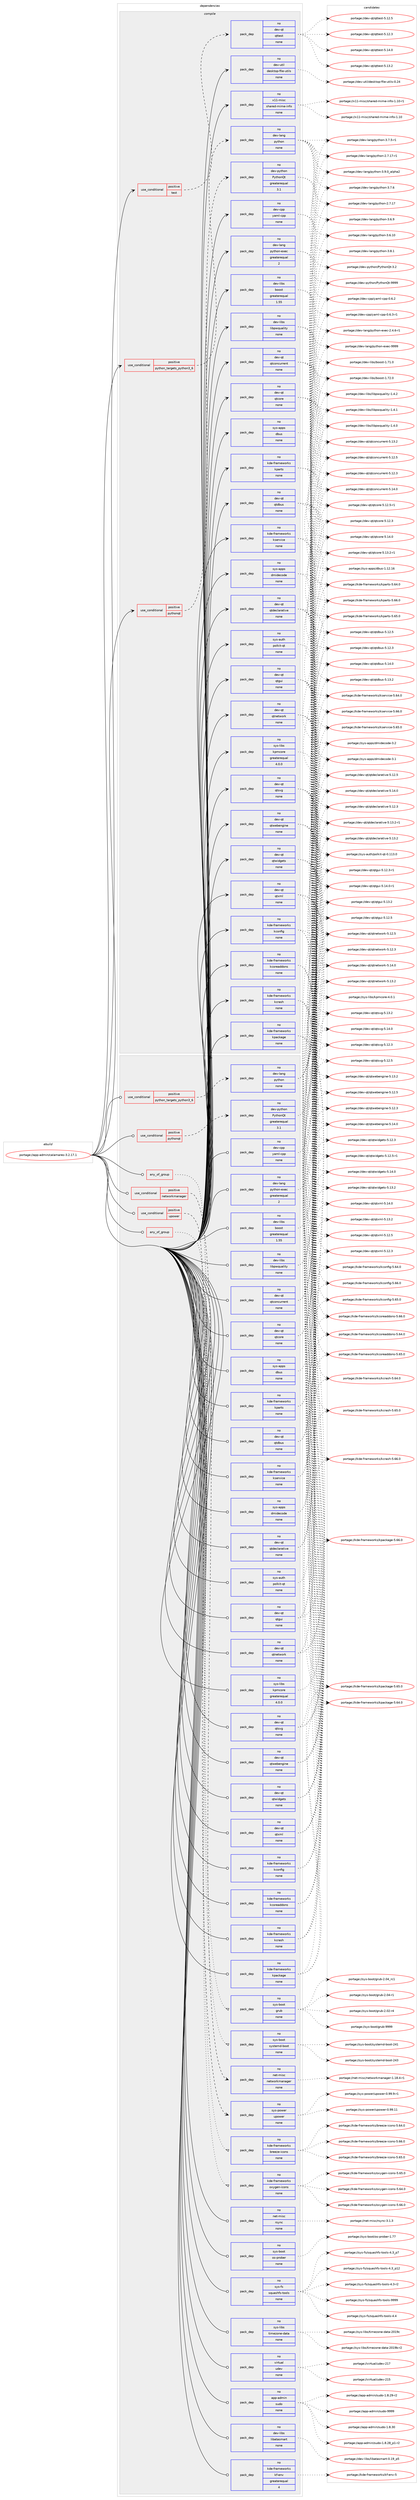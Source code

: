 digraph prolog {

# *************
# Graph options
# *************

newrank=true;
concentrate=true;
compound=true;
graph [rankdir=LR,fontname=Helvetica,fontsize=10,ranksep=1.5];#, ranksep=2.5, nodesep=0.2];
edge  [arrowhead=vee];
node  [fontname=Helvetica,fontsize=10];

# **********
# The ebuild
# **********

subgraph cluster_leftcol {
color=gray;
label=<<i>ebuild</i>>;
id [label="portage://app-admin/calamares-3.2.17.1", color=red, width=4, href="../app-admin/calamares-3.2.17.1.svg"];
}

# ****************
# The dependencies
# ****************

subgraph cluster_midcol {
color=gray;
label=<<i>dependencies</i>>;
subgraph cluster_compile {
fillcolor="#eeeeee";
style=filled;
label=<<i>compile</i>>;
subgraph cond155625 {
dependency657860 [label=<<TABLE BORDER="0" CELLBORDER="1" CELLSPACING="0" CELLPADDING="4"><TR><TD ROWSPAN="3" CELLPADDING="10">use_conditional</TD></TR><TR><TD>positive</TD></TR><TR><TD>python_targets_python3_6</TD></TR></TABLE>>, shape=none, color=red];
subgraph pack493458 {
dependency657861 [label=<<TABLE BORDER="0" CELLBORDER="1" CELLSPACING="0" CELLPADDING="4" WIDTH="220"><TR><TD ROWSPAN="6" CELLPADDING="30">pack_dep</TD></TR><TR><TD WIDTH="110">no</TD></TR><TR><TD>dev-lang</TD></TR><TR><TD>python</TD></TR><TR><TD>none</TD></TR><TR><TD></TD></TR></TABLE>>, shape=none, color=blue];
}
dependency657860:e -> dependency657861:w [weight=20,style="dashed",arrowhead="vee"];
}
id:e -> dependency657860:w [weight=20,style="solid",arrowhead="vee"];
subgraph cond155626 {
dependency657862 [label=<<TABLE BORDER="0" CELLBORDER="1" CELLSPACING="0" CELLPADDING="4"><TR><TD ROWSPAN="3" CELLPADDING="10">use_conditional</TD></TR><TR><TD>positive</TD></TR><TR><TD>pythonqt</TD></TR></TABLE>>, shape=none, color=red];
subgraph pack493459 {
dependency657863 [label=<<TABLE BORDER="0" CELLBORDER="1" CELLSPACING="0" CELLPADDING="4" WIDTH="220"><TR><TD ROWSPAN="6" CELLPADDING="30">pack_dep</TD></TR><TR><TD WIDTH="110">no</TD></TR><TR><TD>dev-python</TD></TR><TR><TD>PythonQt</TD></TR><TR><TD>greaterequal</TD></TR><TR><TD>3.1</TD></TR></TABLE>>, shape=none, color=blue];
}
dependency657862:e -> dependency657863:w [weight=20,style="dashed",arrowhead="vee"];
}
id:e -> dependency657862:w [weight=20,style="solid",arrowhead="vee"];
subgraph cond155627 {
dependency657864 [label=<<TABLE BORDER="0" CELLBORDER="1" CELLSPACING="0" CELLPADDING="4"><TR><TD ROWSPAN="3" CELLPADDING="10">use_conditional</TD></TR><TR><TD>positive</TD></TR><TR><TD>test</TD></TR></TABLE>>, shape=none, color=red];
subgraph pack493460 {
dependency657865 [label=<<TABLE BORDER="0" CELLBORDER="1" CELLSPACING="0" CELLPADDING="4" WIDTH="220"><TR><TD ROWSPAN="6" CELLPADDING="30">pack_dep</TD></TR><TR><TD WIDTH="110">no</TD></TR><TR><TD>dev-qt</TD></TR><TR><TD>qttest</TD></TR><TR><TD>none</TD></TR><TR><TD></TD></TR></TABLE>>, shape=none, color=blue];
}
dependency657864:e -> dependency657865:w [weight=20,style="dashed",arrowhead="vee"];
}
id:e -> dependency657864:w [weight=20,style="solid",arrowhead="vee"];
subgraph pack493461 {
dependency657866 [label=<<TABLE BORDER="0" CELLBORDER="1" CELLSPACING="0" CELLPADDING="4" WIDTH="220"><TR><TD ROWSPAN="6" CELLPADDING="30">pack_dep</TD></TR><TR><TD WIDTH="110">no</TD></TR><TR><TD>dev-cpp</TD></TR><TR><TD>yaml-cpp</TD></TR><TR><TD>none</TD></TR><TR><TD></TD></TR></TABLE>>, shape=none, color=blue];
}
id:e -> dependency657866:w [weight=20,style="solid",arrowhead="vee"];
subgraph pack493462 {
dependency657867 [label=<<TABLE BORDER="0" CELLBORDER="1" CELLSPACING="0" CELLPADDING="4" WIDTH="220"><TR><TD ROWSPAN="6" CELLPADDING="30">pack_dep</TD></TR><TR><TD WIDTH="110">no</TD></TR><TR><TD>dev-lang</TD></TR><TR><TD>python-exec</TD></TR><TR><TD>greaterequal</TD></TR><TR><TD>2</TD></TR></TABLE>>, shape=none, color=blue];
}
id:e -> dependency657867:w [weight=20,style="solid",arrowhead="vee"];
subgraph pack493463 {
dependency657868 [label=<<TABLE BORDER="0" CELLBORDER="1" CELLSPACING="0" CELLPADDING="4" WIDTH="220"><TR><TD ROWSPAN="6" CELLPADDING="30">pack_dep</TD></TR><TR><TD WIDTH="110">no</TD></TR><TR><TD>dev-libs</TD></TR><TR><TD>boost</TD></TR><TR><TD>greaterequal</TD></TR><TR><TD>1.55</TD></TR></TABLE>>, shape=none, color=blue];
}
id:e -> dependency657868:w [weight=20,style="solid",arrowhead="vee"];
subgraph pack493464 {
dependency657869 [label=<<TABLE BORDER="0" CELLBORDER="1" CELLSPACING="0" CELLPADDING="4" WIDTH="220"><TR><TD ROWSPAN="6" CELLPADDING="30">pack_dep</TD></TR><TR><TD WIDTH="110">no</TD></TR><TR><TD>dev-libs</TD></TR><TR><TD>libpwquality</TD></TR><TR><TD>none</TD></TR><TR><TD></TD></TR></TABLE>>, shape=none, color=blue];
}
id:e -> dependency657869:w [weight=20,style="solid",arrowhead="vee"];
subgraph pack493465 {
dependency657870 [label=<<TABLE BORDER="0" CELLBORDER="1" CELLSPACING="0" CELLPADDING="4" WIDTH="220"><TR><TD ROWSPAN="6" CELLPADDING="30">pack_dep</TD></TR><TR><TD WIDTH="110">no</TD></TR><TR><TD>dev-qt</TD></TR><TR><TD>qtconcurrent</TD></TR><TR><TD>none</TD></TR><TR><TD></TD></TR></TABLE>>, shape=none, color=blue];
}
id:e -> dependency657870:w [weight=20,style="solid",arrowhead="vee"];
subgraph pack493466 {
dependency657871 [label=<<TABLE BORDER="0" CELLBORDER="1" CELLSPACING="0" CELLPADDING="4" WIDTH="220"><TR><TD ROWSPAN="6" CELLPADDING="30">pack_dep</TD></TR><TR><TD WIDTH="110">no</TD></TR><TR><TD>dev-qt</TD></TR><TR><TD>qtcore</TD></TR><TR><TD>none</TD></TR><TR><TD></TD></TR></TABLE>>, shape=none, color=blue];
}
id:e -> dependency657871:w [weight=20,style="solid",arrowhead="vee"];
subgraph pack493467 {
dependency657872 [label=<<TABLE BORDER="0" CELLBORDER="1" CELLSPACING="0" CELLPADDING="4" WIDTH="220"><TR><TD ROWSPAN="6" CELLPADDING="30">pack_dep</TD></TR><TR><TD WIDTH="110">no</TD></TR><TR><TD>dev-qt</TD></TR><TR><TD>qtdbus</TD></TR><TR><TD>none</TD></TR><TR><TD></TD></TR></TABLE>>, shape=none, color=blue];
}
id:e -> dependency657872:w [weight=20,style="solid",arrowhead="vee"];
subgraph pack493468 {
dependency657873 [label=<<TABLE BORDER="0" CELLBORDER="1" CELLSPACING="0" CELLPADDING="4" WIDTH="220"><TR><TD ROWSPAN="6" CELLPADDING="30">pack_dep</TD></TR><TR><TD WIDTH="110">no</TD></TR><TR><TD>dev-qt</TD></TR><TR><TD>qtdeclarative</TD></TR><TR><TD>none</TD></TR><TR><TD></TD></TR></TABLE>>, shape=none, color=blue];
}
id:e -> dependency657873:w [weight=20,style="solid",arrowhead="vee"];
subgraph pack493469 {
dependency657874 [label=<<TABLE BORDER="0" CELLBORDER="1" CELLSPACING="0" CELLPADDING="4" WIDTH="220"><TR><TD ROWSPAN="6" CELLPADDING="30">pack_dep</TD></TR><TR><TD WIDTH="110">no</TD></TR><TR><TD>dev-qt</TD></TR><TR><TD>qtgui</TD></TR><TR><TD>none</TD></TR><TR><TD></TD></TR></TABLE>>, shape=none, color=blue];
}
id:e -> dependency657874:w [weight=20,style="solid",arrowhead="vee"];
subgraph pack493470 {
dependency657875 [label=<<TABLE BORDER="0" CELLBORDER="1" CELLSPACING="0" CELLPADDING="4" WIDTH="220"><TR><TD ROWSPAN="6" CELLPADDING="30">pack_dep</TD></TR><TR><TD WIDTH="110">no</TD></TR><TR><TD>dev-qt</TD></TR><TR><TD>qtnetwork</TD></TR><TR><TD>none</TD></TR><TR><TD></TD></TR></TABLE>>, shape=none, color=blue];
}
id:e -> dependency657875:w [weight=20,style="solid",arrowhead="vee"];
subgraph pack493471 {
dependency657876 [label=<<TABLE BORDER="0" CELLBORDER="1" CELLSPACING="0" CELLPADDING="4" WIDTH="220"><TR><TD ROWSPAN="6" CELLPADDING="30">pack_dep</TD></TR><TR><TD WIDTH="110">no</TD></TR><TR><TD>dev-qt</TD></TR><TR><TD>qtsvg</TD></TR><TR><TD>none</TD></TR><TR><TD></TD></TR></TABLE>>, shape=none, color=blue];
}
id:e -> dependency657876:w [weight=20,style="solid",arrowhead="vee"];
subgraph pack493472 {
dependency657877 [label=<<TABLE BORDER="0" CELLBORDER="1" CELLSPACING="0" CELLPADDING="4" WIDTH="220"><TR><TD ROWSPAN="6" CELLPADDING="30">pack_dep</TD></TR><TR><TD WIDTH="110">no</TD></TR><TR><TD>dev-qt</TD></TR><TR><TD>qtwebengine</TD></TR><TR><TD>none</TD></TR><TR><TD></TD></TR></TABLE>>, shape=none, color=blue];
}
id:e -> dependency657877:w [weight=20,style="solid",arrowhead="vee"];
subgraph pack493473 {
dependency657878 [label=<<TABLE BORDER="0" CELLBORDER="1" CELLSPACING="0" CELLPADDING="4" WIDTH="220"><TR><TD ROWSPAN="6" CELLPADDING="30">pack_dep</TD></TR><TR><TD WIDTH="110">no</TD></TR><TR><TD>dev-qt</TD></TR><TR><TD>qtwidgets</TD></TR><TR><TD>none</TD></TR><TR><TD></TD></TR></TABLE>>, shape=none, color=blue];
}
id:e -> dependency657878:w [weight=20,style="solid",arrowhead="vee"];
subgraph pack493474 {
dependency657879 [label=<<TABLE BORDER="0" CELLBORDER="1" CELLSPACING="0" CELLPADDING="4" WIDTH="220"><TR><TD ROWSPAN="6" CELLPADDING="30">pack_dep</TD></TR><TR><TD WIDTH="110">no</TD></TR><TR><TD>dev-qt</TD></TR><TR><TD>qtxml</TD></TR><TR><TD>none</TD></TR><TR><TD></TD></TR></TABLE>>, shape=none, color=blue];
}
id:e -> dependency657879:w [weight=20,style="solid",arrowhead="vee"];
subgraph pack493475 {
dependency657880 [label=<<TABLE BORDER="0" CELLBORDER="1" CELLSPACING="0" CELLPADDING="4" WIDTH="220"><TR><TD ROWSPAN="6" CELLPADDING="30">pack_dep</TD></TR><TR><TD WIDTH="110">no</TD></TR><TR><TD>dev-util</TD></TR><TR><TD>desktop-file-utils</TD></TR><TR><TD>none</TD></TR><TR><TD></TD></TR></TABLE>>, shape=none, color=blue];
}
id:e -> dependency657880:w [weight=20,style="solid",arrowhead="vee"];
subgraph pack493476 {
dependency657881 [label=<<TABLE BORDER="0" CELLBORDER="1" CELLSPACING="0" CELLPADDING="4" WIDTH="220"><TR><TD ROWSPAN="6" CELLPADDING="30">pack_dep</TD></TR><TR><TD WIDTH="110">no</TD></TR><TR><TD>kde-frameworks</TD></TR><TR><TD>kconfig</TD></TR><TR><TD>none</TD></TR><TR><TD></TD></TR></TABLE>>, shape=none, color=blue];
}
id:e -> dependency657881:w [weight=20,style="solid",arrowhead="vee"];
subgraph pack493477 {
dependency657882 [label=<<TABLE BORDER="0" CELLBORDER="1" CELLSPACING="0" CELLPADDING="4" WIDTH="220"><TR><TD ROWSPAN="6" CELLPADDING="30">pack_dep</TD></TR><TR><TD WIDTH="110">no</TD></TR><TR><TD>kde-frameworks</TD></TR><TR><TD>kcoreaddons</TD></TR><TR><TD>none</TD></TR><TR><TD></TD></TR></TABLE>>, shape=none, color=blue];
}
id:e -> dependency657882:w [weight=20,style="solid",arrowhead="vee"];
subgraph pack493478 {
dependency657883 [label=<<TABLE BORDER="0" CELLBORDER="1" CELLSPACING="0" CELLPADDING="4" WIDTH="220"><TR><TD ROWSPAN="6" CELLPADDING="30">pack_dep</TD></TR><TR><TD WIDTH="110">no</TD></TR><TR><TD>kde-frameworks</TD></TR><TR><TD>kcrash</TD></TR><TR><TD>none</TD></TR><TR><TD></TD></TR></TABLE>>, shape=none, color=blue];
}
id:e -> dependency657883:w [weight=20,style="solid",arrowhead="vee"];
subgraph pack493479 {
dependency657884 [label=<<TABLE BORDER="0" CELLBORDER="1" CELLSPACING="0" CELLPADDING="4" WIDTH="220"><TR><TD ROWSPAN="6" CELLPADDING="30">pack_dep</TD></TR><TR><TD WIDTH="110">no</TD></TR><TR><TD>kde-frameworks</TD></TR><TR><TD>kpackage</TD></TR><TR><TD>none</TD></TR><TR><TD></TD></TR></TABLE>>, shape=none, color=blue];
}
id:e -> dependency657884:w [weight=20,style="solid",arrowhead="vee"];
subgraph pack493480 {
dependency657885 [label=<<TABLE BORDER="0" CELLBORDER="1" CELLSPACING="0" CELLPADDING="4" WIDTH="220"><TR><TD ROWSPAN="6" CELLPADDING="30">pack_dep</TD></TR><TR><TD WIDTH="110">no</TD></TR><TR><TD>kde-frameworks</TD></TR><TR><TD>kparts</TD></TR><TR><TD>none</TD></TR><TR><TD></TD></TR></TABLE>>, shape=none, color=blue];
}
id:e -> dependency657885:w [weight=20,style="solid",arrowhead="vee"];
subgraph pack493481 {
dependency657886 [label=<<TABLE BORDER="0" CELLBORDER="1" CELLSPACING="0" CELLPADDING="4" WIDTH="220"><TR><TD ROWSPAN="6" CELLPADDING="30">pack_dep</TD></TR><TR><TD WIDTH="110">no</TD></TR><TR><TD>kde-frameworks</TD></TR><TR><TD>kservice</TD></TR><TR><TD>none</TD></TR><TR><TD></TD></TR></TABLE>>, shape=none, color=blue];
}
id:e -> dependency657886:w [weight=20,style="solid",arrowhead="vee"];
subgraph pack493482 {
dependency657887 [label=<<TABLE BORDER="0" CELLBORDER="1" CELLSPACING="0" CELLPADDING="4" WIDTH="220"><TR><TD ROWSPAN="6" CELLPADDING="30">pack_dep</TD></TR><TR><TD WIDTH="110">no</TD></TR><TR><TD>sys-apps</TD></TR><TR><TD>dbus</TD></TR><TR><TD>none</TD></TR><TR><TD></TD></TR></TABLE>>, shape=none, color=blue];
}
id:e -> dependency657887:w [weight=20,style="solid",arrowhead="vee"];
subgraph pack493483 {
dependency657888 [label=<<TABLE BORDER="0" CELLBORDER="1" CELLSPACING="0" CELLPADDING="4" WIDTH="220"><TR><TD ROWSPAN="6" CELLPADDING="30">pack_dep</TD></TR><TR><TD WIDTH="110">no</TD></TR><TR><TD>sys-apps</TD></TR><TR><TD>dmidecode</TD></TR><TR><TD>none</TD></TR><TR><TD></TD></TR></TABLE>>, shape=none, color=blue];
}
id:e -> dependency657888:w [weight=20,style="solid",arrowhead="vee"];
subgraph pack493484 {
dependency657889 [label=<<TABLE BORDER="0" CELLBORDER="1" CELLSPACING="0" CELLPADDING="4" WIDTH="220"><TR><TD ROWSPAN="6" CELLPADDING="30">pack_dep</TD></TR><TR><TD WIDTH="110">no</TD></TR><TR><TD>sys-auth</TD></TR><TR><TD>polkit-qt</TD></TR><TR><TD>none</TD></TR><TR><TD></TD></TR></TABLE>>, shape=none, color=blue];
}
id:e -> dependency657889:w [weight=20,style="solid",arrowhead="vee"];
subgraph pack493485 {
dependency657890 [label=<<TABLE BORDER="0" CELLBORDER="1" CELLSPACING="0" CELLPADDING="4" WIDTH="220"><TR><TD ROWSPAN="6" CELLPADDING="30">pack_dep</TD></TR><TR><TD WIDTH="110">no</TD></TR><TR><TD>sys-libs</TD></TR><TR><TD>kpmcore</TD></TR><TR><TD>greaterequal</TD></TR><TR><TD>4.0.0</TD></TR></TABLE>>, shape=none, color=blue];
}
id:e -> dependency657890:w [weight=20,style="solid",arrowhead="vee"];
subgraph pack493486 {
dependency657891 [label=<<TABLE BORDER="0" CELLBORDER="1" CELLSPACING="0" CELLPADDING="4" WIDTH="220"><TR><TD ROWSPAN="6" CELLPADDING="30">pack_dep</TD></TR><TR><TD WIDTH="110">no</TD></TR><TR><TD>x11-misc</TD></TR><TR><TD>shared-mime-info</TD></TR><TR><TD>none</TD></TR><TR><TD></TD></TR></TABLE>>, shape=none, color=blue];
}
id:e -> dependency657891:w [weight=20,style="solid",arrowhead="vee"];
}
subgraph cluster_compileandrun {
fillcolor="#eeeeee";
style=filled;
label=<<i>compile and run</i>>;
}
subgraph cluster_run {
fillcolor="#eeeeee";
style=filled;
label=<<i>run</i>>;
subgraph any8481 {
dependency657892 [label=<<TABLE BORDER="0" CELLBORDER="1" CELLSPACING="0" CELLPADDING="4"><TR><TD CELLPADDING="10">any_of_group</TD></TR></TABLE>>, shape=none, color=red];subgraph pack493487 {
dependency657893 [label=<<TABLE BORDER="0" CELLBORDER="1" CELLSPACING="0" CELLPADDING="4" WIDTH="220"><TR><TD ROWSPAN="6" CELLPADDING="30">pack_dep</TD></TR><TR><TD WIDTH="110">no</TD></TR><TR><TD>kde-frameworks</TD></TR><TR><TD>breeze-icons</TD></TR><TR><TD>none</TD></TR><TR><TD></TD></TR></TABLE>>, shape=none, color=blue];
}
dependency657892:e -> dependency657893:w [weight=20,style="dotted",arrowhead="oinv"];
subgraph pack493488 {
dependency657894 [label=<<TABLE BORDER="0" CELLBORDER="1" CELLSPACING="0" CELLPADDING="4" WIDTH="220"><TR><TD ROWSPAN="6" CELLPADDING="30">pack_dep</TD></TR><TR><TD WIDTH="110">no</TD></TR><TR><TD>kde-frameworks</TD></TR><TR><TD>oxygen-icons</TD></TR><TR><TD>none</TD></TR><TR><TD></TD></TR></TABLE>>, shape=none, color=blue];
}
dependency657892:e -> dependency657894:w [weight=20,style="dotted",arrowhead="oinv"];
}
id:e -> dependency657892:w [weight=20,style="solid",arrowhead="odot"];
subgraph any8482 {
dependency657895 [label=<<TABLE BORDER="0" CELLBORDER="1" CELLSPACING="0" CELLPADDING="4"><TR><TD CELLPADDING="10">any_of_group</TD></TR></TABLE>>, shape=none, color=red];subgraph pack493489 {
dependency657896 [label=<<TABLE BORDER="0" CELLBORDER="1" CELLSPACING="0" CELLPADDING="4" WIDTH="220"><TR><TD ROWSPAN="6" CELLPADDING="30">pack_dep</TD></TR><TR><TD WIDTH="110">no</TD></TR><TR><TD>sys-boot</TD></TR><TR><TD>grub</TD></TR><TR><TD>none</TD></TR><TR><TD></TD></TR></TABLE>>, shape=none, color=blue];
}
dependency657895:e -> dependency657896:w [weight=20,style="dotted",arrowhead="oinv"];
subgraph pack493490 {
dependency657897 [label=<<TABLE BORDER="0" CELLBORDER="1" CELLSPACING="0" CELLPADDING="4" WIDTH="220"><TR><TD ROWSPAN="6" CELLPADDING="30">pack_dep</TD></TR><TR><TD WIDTH="110">no</TD></TR><TR><TD>sys-boot</TD></TR><TR><TD>systemd-boot</TD></TR><TR><TD>none</TD></TR><TR><TD></TD></TR></TABLE>>, shape=none, color=blue];
}
dependency657895:e -> dependency657897:w [weight=20,style="dotted",arrowhead="oinv"];
}
id:e -> dependency657895:w [weight=20,style="solid",arrowhead="odot"];
subgraph cond155628 {
dependency657898 [label=<<TABLE BORDER="0" CELLBORDER="1" CELLSPACING="0" CELLPADDING="4"><TR><TD ROWSPAN="3" CELLPADDING="10">use_conditional</TD></TR><TR><TD>positive</TD></TR><TR><TD>networkmanager</TD></TR></TABLE>>, shape=none, color=red];
subgraph pack493491 {
dependency657899 [label=<<TABLE BORDER="0" CELLBORDER="1" CELLSPACING="0" CELLPADDING="4" WIDTH="220"><TR><TD ROWSPAN="6" CELLPADDING="30">pack_dep</TD></TR><TR><TD WIDTH="110">no</TD></TR><TR><TD>net-misc</TD></TR><TR><TD>networkmanager</TD></TR><TR><TD>none</TD></TR><TR><TD></TD></TR></TABLE>>, shape=none, color=blue];
}
dependency657898:e -> dependency657899:w [weight=20,style="dashed",arrowhead="vee"];
}
id:e -> dependency657898:w [weight=20,style="solid",arrowhead="odot"];
subgraph cond155629 {
dependency657900 [label=<<TABLE BORDER="0" CELLBORDER="1" CELLSPACING="0" CELLPADDING="4"><TR><TD ROWSPAN="3" CELLPADDING="10">use_conditional</TD></TR><TR><TD>positive</TD></TR><TR><TD>python_targets_python3_6</TD></TR></TABLE>>, shape=none, color=red];
subgraph pack493492 {
dependency657901 [label=<<TABLE BORDER="0" CELLBORDER="1" CELLSPACING="0" CELLPADDING="4" WIDTH="220"><TR><TD ROWSPAN="6" CELLPADDING="30">pack_dep</TD></TR><TR><TD WIDTH="110">no</TD></TR><TR><TD>dev-lang</TD></TR><TR><TD>python</TD></TR><TR><TD>none</TD></TR><TR><TD></TD></TR></TABLE>>, shape=none, color=blue];
}
dependency657900:e -> dependency657901:w [weight=20,style="dashed",arrowhead="vee"];
}
id:e -> dependency657900:w [weight=20,style="solid",arrowhead="odot"];
subgraph cond155630 {
dependency657902 [label=<<TABLE BORDER="0" CELLBORDER="1" CELLSPACING="0" CELLPADDING="4"><TR><TD ROWSPAN="3" CELLPADDING="10">use_conditional</TD></TR><TR><TD>positive</TD></TR><TR><TD>pythonqt</TD></TR></TABLE>>, shape=none, color=red];
subgraph pack493493 {
dependency657903 [label=<<TABLE BORDER="0" CELLBORDER="1" CELLSPACING="0" CELLPADDING="4" WIDTH="220"><TR><TD ROWSPAN="6" CELLPADDING="30">pack_dep</TD></TR><TR><TD WIDTH="110">no</TD></TR><TR><TD>dev-python</TD></TR><TR><TD>PythonQt</TD></TR><TR><TD>greaterequal</TD></TR><TR><TD>3.1</TD></TR></TABLE>>, shape=none, color=blue];
}
dependency657902:e -> dependency657903:w [weight=20,style="dashed",arrowhead="vee"];
}
id:e -> dependency657902:w [weight=20,style="solid",arrowhead="odot"];
subgraph cond155631 {
dependency657904 [label=<<TABLE BORDER="0" CELLBORDER="1" CELLSPACING="0" CELLPADDING="4"><TR><TD ROWSPAN="3" CELLPADDING="10">use_conditional</TD></TR><TR><TD>positive</TD></TR><TR><TD>upower</TD></TR></TABLE>>, shape=none, color=red];
subgraph pack493494 {
dependency657905 [label=<<TABLE BORDER="0" CELLBORDER="1" CELLSPACING="0" CELLPADDING="4" WIDTH="220"><TR><TD ROWSPAN="6" CELLPADDING="30">pack_dep</TD></TR><TR><TD WIDTH="110">no</TD></TR><TR><TD>sys-power</TD></TR><TR><TD>upower</TD></TR><TR><TD>none</TD></TR><TR><TD></TD></TR></TABLE>>, shape=none, color=blue];
}
dependency657904:e -> dependency657905:w [weight=20,style="dashed",arrowhead="vee"];
}
id:e -> dependency657904:w [weight=20,style="solid",arrowhead="odot"];
subgraph pack493495 {
dependency657906 [label=<<TABLE BORDER="0" CELLBORDER="1" CELLSPACING="0" CELLPADDING="4" WIDTH="220"><TR><TD ROWSPAN="6" CELLPADDING="30">pack_dep</TD></TR><TR><TD WIDTH="110">no</TD></TR><TR><TD>app-admin</TD></TR><TR><TD>sudo</TD></TR><TR><TD>none</TD></TR><TR><TD></TD></TR></TABLE>>, shape=none, color=blue];
}
id:e -> dependency657906:w [weight=20,style="solid",arrowhead="odot"];
subgraph pack493496 {
dependency657907 [label=<<TABLE BORDER="0" CELLBORDER="1" CELLSPACING="0" CELLPADDING="4" WIDTH="220"><TR><TD ROWSPAN="6" CELLPADDING="30">pack_dep</TD></TR><TR><TD WIDTH="110">no</TD></TR><TR><TD>dev-cpp</TD></TR><TR><TD>yaml-cpp</TD></TR><TR><TD>none</TD></TR><TR><TD></TD></TR></TABLE>>, shape=none, color=blue];
}
id:e -> dependency657907:w [weight=20,style="solid",arrowhead="odot"];
subgraph pack493497 {
dependency657908 [label=<<TABLE BORDER="0" CELLBORDER="1" CELLSPACING="0" CELLPADDING="4" WIDTH="220"><TR><TD ROWSPAN="6" CELLPADDING="30">pack_dep</TD></TR><TR><TD WIDTH="110">no</TD></TR><TR><TD>dev-lang</TD></TR><TR><TD>python-exec</TD></TR><TR><TD>greaterequal</TD></TR><TR><TD>2</TD></TR></TABLE>>, shape=none, color=blue];
}
id:e -> dependency657908:w [weight=20,style="solid",arrowhead="odot"];
subgraph pack493498 {
dependency657909 [label=<<TABLE BORDER="0" CELLBORDER="1" CELLSPACING="0" CELLPADDING="4" WIDTH="220"><TR><TD ROWSPAN="6" CELLPADDING="30">pack_dep</TD></TR><TR><TD WIDTH="110">no</TD></TR><TR><TD>dev-libs</TD></TR><TR><TD>boost</TD></TR><TR><TD>greaterequal</TD></TR><TR><TD>1.55</TD></TR></TABLE>>, shape=none, color=blue];
}
id:e -> dependency657909:w [weight=20,style="solid",arrowhead="odot"];
subgraph pack493499 {
dependency657910 [label=<<TABLE BORDER="0" CELLBORDER="1" CELLSPACING="0" CELLPADDING="4" WIDTH="220"><TR><TD ROWSPAN="6" CELLPADDING="30">pack_dep</TD></TR><TR><TD WIDTH="110">no</TD></TR><TR><TD>dev-libs</TD></TR><TR><TD>libatasmart</TD></TR><TR><TD>none</TD></TR><TR><TD></TD></TR></TABLE>>, shape=none, color=blue];
}
id:e -> dependency657910:w [weight=20,style="solid",arrowhead="odot"];
subgraph pack493500 {
dependency657911 [label=<<TABLE BORDER="0" CELLBORDER="1" CELLSPACING="0" CELLPADDING="4" WIDTH="220"><TR><TD ROWSPAN="6" CELLPADDING="30">pack_dep</TD></TR><TR><TD WIDTH="110">no</TD></TR><TR><TD>dev-libs</TD></TR><TR><TD>libpwquality</TD></TR><TR><TD>none</TD></TR><TR><TD></TD></TR></TABLE>>, shape=none, color=blue];
}
id:e -> dependency657911:w [weight=20,style="solid",arrowhead="odot"];
subgraph pack493501 {
dependency657912 [label=<<TABLE BORDER="0" CELLBORDER="1" CELLSPACING="0" CELLPADDING="4" WIDTH="220"><TR><TD ROWSPAN="6" CELLPADDING="30">pack_dep</TD></TR><TR><TD WIDTH="110">no</TD></TR><TR><TD>dev-qt</TD></TR><TR><TD>qtconcurrent</TD></TR><TR><TD>none</TD></TR><TR><TD></TD></TR></TABLE>>, shape=none, color=blue];
}
id:e -> dependency657912:w [weight=20,style="solid",arrowhead="odot"];
subgraph pack493502 {
dependency657913 [label=<<TABLE BORDER="0" CELLBORDER="1" CELLSPACING="0" CELLPADDING="4" WIDTH="220"><TR><TD ROWSPAN="6" CELLPADDING="30">pack_dep</TD></TR><TR><TD WIDTH="110">no</TD></TR><TR><TD>dev-qt</TD></TR><TR><TD>qtcore</TD></TR><TR><TD>none</TD></TR><TR><TD></TD></TR></TABLE>>, shape=none, color=blue];
}
id:e -> dependency657913:w [weight=20,style="solid",arrowhead="odot"];
subgraph pack493503 {
dependency657914 [label=<<TABLE BORDER="0" CELLBORDER="1" CELLSPACING="0" CELLPADDING="4" WIDTH="220"><TR><TD ROWSPAN="6" CELLPADDING="30">pack_dep</TD></TR><TR><TD WIDTH="110">no</TD></TR><TR><TD>dev-qt</TD></TR><TR><TD>qtdbus</TD></TR><TR><TD>none</TD></TR><TR><TD></TD></TR></TABLE>>, shape=none, color=blue];
}
id:e -> dependency657914:w [weight=20,style="solid",arrowhead="odot"];
subgraph pack493504 {
dependency657915 [label=<<TABLE BORDER="0" CELLBORDER="1" CELLSPACING="0" CELLPADDING="4" WIDTH="220"><TR><TD ROWSPAN="6" CELLPADDING="30">pack_dep</TD></TR><TR><TD WIDTH="110">no</TD></TR><TR><TD>dev-qt</TD></TR><TR><TD>qtdeclarative</TD></TR><TR><TD>none</TD></TR><TR><TD></TD></TR></TABLE>>, shape=none, color=blue];
}
id:e -> dependency657915:w [weight=20,style="solid",arrowhead="odot"];
subgraph pack493505 {
dependency657916 [label=<<TABLE BORDER="0" CELLBORDER="1" CELLSPACING="0" CELLPADDING="4" WIDTH="220"><TR><TD ROWSPAN="6" CELLPADDING="30">pack_dep</TD></TR><TR><TD WIDTH="110">no</TD></TR><TR><TD>dev-qt</TD></TR><TR><TD>qtgui</TD></TR><TR><TD>none</TD></TR><TR><TD></TD></TR></TABLE>>, shape=none, color=blue];
}
id:e -> dependency657916:w [weight=20,style="solid",arrowhead="odot"];
subgraph pack493506 {
dependency657917 [label=<<TABLE BORDER="0" CELLBORDER="1" CELLSPACING="0" CELLPADDING="4" WIDTH="220"><TR><TD ROWSPAN="6" CELLPADDING="30">pack_dep</TD></TR><TR><TD WIDTH="110">no</TD></TR><TR><TD>dev-qt</TD></TR><TR><TD>qtnetwork</TD></TR><TR><TD>none</TD></TR><TR><TD></TD></TR></TABLE>>, shape=none, color=blue];
}
id:e -> dependency657917:w [weight=20,style="solid",arrowhead="odot"];
subgraph pack493507 {
dependency657918 [label=<<TABLE BORDER="0" CELLBORDER="1" CELLSPACING="0" CELLPADDING="4" WIDTH="220"><TR><TD ROWSPAN="6" CELLPADDING="30">pack_dep</TD></TR><TR><TD WIDTH="110">no</TD></TR><TR><TD>dev-qt</TD></TR><TR><TD>qtsvg</TD></TR><TR><TD>none</TD></TR><TR><TD></TD></TR></TABLE>>, shape=none, color=blue];
}
id:e -> dependency657918:w [weight=20,style="solid",arrowhead="odot"];
subgraph pack493508 {
dependency657919 [label=<<TABLE BORDER="0" CELLBORDER="1" CELLSPACING="0" CELLPADDING="4" WIDTH="220"><TR><TD ROWSPAN="6" CELLPADDING="30">pack_dep</TD></TR><TR><TD WIDTH="110">no</TD></TR><TR><TD>dev-qt</TD></TR><TR><TD>qtwebengine</TD></TR><TR><TD>none</TD></TR><TR><TD></TD></TR></TABLE>>, shape=none, color=blue];
}
id:e -> dependency657919:w [weight=20,style="solid",arrowhead="odot"];
subgraph pack493509 {
dependency657920 [label=<<TABLE BORDER="0" CELLBORDER="1" CELLSPACING="0" CELLPADDING="4" WIDTH="220"><TR><TD ROWSPAN="6" CELLPADDING="30">pack_dep</TD></TR><TR><TD WIDTH="110">no</TD></TR><TR><TD>dev-qt</TD></TR><TR><TD>qtwidgets</TD></TR><TR><TD>none</TD></TR><TR><TD></TD></TR></TABLE>>, shape=none, color=blue];
}
id:e -> dependency657920:w [weight=20,style="solid",arrowhead="odot"];
subgraph pack493510 {
dependency657921 [label=<<TABLE BORDER="0" CELLBORDER="1" CELLSPACING="0" CELLPADDING="4" WIDTH="220"><TR><TD ROWSPAN="6" CELLPADDING="30">pack_dep</TD></TR><TR><TD WIDTH="110">no</TD></TR><TR><TD>dev-qt</TD></TR><TR><TD>qtxml</TD></TR><TR><TD>none</TD></TR><TR><TD></TD></TR></TABLE>>, shape=none, color=blue];
}
id:e -> dependency657921:w [weight=20,style="solid",arrowhead="odot"];
subgraph pack493511 {
dependency657922 [label=<<TABLE BORDER="0" CELLBORDER="1" CELLSPACING="0" CELLPADDING="4" WIDTH="220"><TR><TD ROWSPAN="6" CELLPADDING="30">pack_dep</TD></TR><TR><TD WIDTH="110">no</TD></TR><TR><TD>kde-frameworks</TD></TR><TR><TD>kconfig</TD></TR><TR><TD>none</TD></TR><TR><TD></TD></TR></TABLE>>, shape=none, color=blue];
}
id:e -> dependency657922:w [weight=20,style="solid",arrowhead="odot"];
subgraph pack493512 {
dependency657923 [label=<<TABLE BORDER="0" CELLBORDER="1" CELLSPACING="0" CELLPADDING="4" WIDTH="220"><TR><TD ROWSPAN="6" CELLPADDING="30">pack_dep</TD></TR><TR><TD WIDTH="110">no</TD></TR><TR><TD>kde-frameworks</TD></TR><TR><TD>kcoreaddons</TD></TR><TR><TD>none</TD></TR><TR><TD></TD></TR></TABLE>>, shape=none, color=blue];
}
id:e -> dependency657923:w [weight=20,style="solid",arrowhead="odot"];
subgraph pack493513 {
dependency657924 [label=<<TABLE BORDER="0" CELLBORDER="1" CELLSPACING="0" CELLPADDING="4" WIDTH="220"><TR><TD ROWSPAN="6" CELLPADDING="30">pack_dep</TD></TR><TR><TD WIDTH="110">no</TD></TR><TR><TD>kde-frameworks</TD></TR><TR><TD>kcrash</TD></TR><TR><TD>none</TD></TR><TR><TD></TD></TR></TABLE>>, shape=none, color=blue];
}
id:e -> dependency657924:w [weight=20,style="solid",arrowhead="odot"];
subgraph pack493514 {
dependency657925 [label=<<TABLE BORDER="0" CELLBORDER="1" CELLSPACING="0" CELLPADDING="4" WIDTH="220"><TR><TD ROWSPAN="6" CELLPADDING="30">pack_dep</TD></TR><TR><TD WIDTH="110">no</TD></TR><TR><TD>kde-frameworks</TD></TR><TR><TD>kf-env</TD></TR><TR><TD>greaterequal</TD></TR><TR><TD>4</TD></TR></TABLE>>, shape=none, color=blue];
}
id:e -> dependency657925:w [weight=20,style="solid",arrowhead="odot"];
subgraph pack493515 {
dependency657926 [label=<<TABLE BORDER="0" CELLBORDER="1" CELLSPACING="0" CELLPADDING="4" WIDTH="220"><TR><TD ROWSPAN="6" CELLPADDING="30">pack_dep</TD></TR><TR><TD WIDTH="110">no</TD></TR><TR><TD>kde-frameworks</TD></TR><TR><TD>kpackage</TD></TR><TR><TD>none</TD></TR><TR><TD></TD></TR></TABLE>>, shape=none, color=blue];
}
id:e -> dependency657926:w [weight=20,style="solid",arrowhead="odot"];
subgraph pack493516 {
dependency657927 [label=<<TABLE BORDER="0" CELLBORDER="1" CELLSPACING="0" CELLPADDING="4" WIDTH="220"><TR><TD ROWSPAN="6" CELLPADDING="30">pack_dep</TD></TR><TR><TD WIDTH="110">no</TD></TR><TR><TD>kde-frameworks</TD></TR><TR><TD>kparts</TD></TR><TR><TD>none</TD></TR><TR><TD></TD></TR></TABLE>>, shape=none, color=blue];
}
id:e -> dependency657927:w [weight=20,style="solid",arrowhead="odot"];
subgraph pack493517 {
dependency657928 [label=<<TABLE BORDER="0" CELLBORDER="1" CELLSPACING="0" CELLPADDING="4" WIDTH="220"><TR><TD ROWSPAN="6" CELLPADDING="30">pack_dep</TD></TR><TR><TD WIDTH="110">no</TD></TR><TR><TD>kde-frameworks</TD></TR><TR><TD>kservice</TD></TR><TR><TD>none</TD></TR><TR><TD></TD></TR></TABLE>>, shape=none, color=blue];
}
id:e -> dependency657928:w [weight=20,style="solid",arrowhead="odot"];
subgraph pack493518 {
dependency657929 [label=<<TABLE BORDER="0" CELLBORDER="1" CELLSPACING="0" CELLPADDING="4" WIDTH="220"><TR><TD ROWSPAN="6" CELLPADDING="30">pack_dep</TD></TR><TR><TD WIDTH="110">no</TD></TR><TR><TD>net-misc</TD></TR><TR><TD>rsync</TD></TR><TR><TD>none</TD></TR><TR><TD></TD></TR></TABLE>>, shape=none, color=blue];
}
id:e -> dependency657929:w [weight=20,style="solid",arrowhead="odot"];
subgraph pack493519 {
dependency657930 [label=<<TABLE BORDER="0" CELLBORDER="1" CELLSPACING="0" CELLPADDING="4" WIDTH="220"><TR><TD ROWSPAN="6" CELLPADDING="30">pack_dep</TD></TR><TR><TD WIDTH="110">no</TD></TR><TR><TD>sys-apps</TD></TR><TR><TD>dbus</TD></TR><TR><TD>none</TD></TR><TR><TD></TD></TR></TABLE>>, shape=none, color=blue];
}
id:e -> dependency657930:w [weight=20,style="solid",arrowhead="odot"];
subgraph pack493520 {
dependency657931 [label=<<TABLE BORDER="0" CELLBORDER="1" CELLSPACING="0" CELLPADDING="4" WIDTH="220"><TR><TD ROWSPAN="6" CELLPADDING="30">pack_dep</TD></TR><TR><TD WIDTH="110">no</TD></TR><TR><TD>sys-apps</TD></TR><TR><TD>dmidecode</TD></TR><TR><TD>none</TD></TR><TR><TD></TD></TR></TABLE>>, shape=none, color=blue];
}
id:e -> dependency657931:w [weight=20,style="solid",arrowhead="odot"];
subgraph pack493521 {
dependency657932 [label=<<TABLE BORDER="0" CELLBORDER="1" CELLSPACING="0" CELLPADDING="4" WIDTH="220"><TR><TD ROWSPAN="6" CELLPADDING="30">pack_dep</TD></TR><TR><TD WIDTH="110">no</TD></TR><TR><TD>sys-auth</TD></TR><TR><TD>polkit-qt</TD></TR><TR><TD>none</TD></TR><TR><TD></TD></TR></TABLE>>, shape=none, color=blue];
}
id:e -> dependency657932:w [weight=20,style="solid",arrowhead="odot"];
subgraph pack493522 {
dependency657933 [label=<<TABLE BORDER="0" CELLBORDER="1" CELLSPACING="0" CELLPADDING="4" WIDTH="220"><TR><TD ROWSPAN="6" CELLPADDING="30">pack_dep</TD></TR><TR><TD WIDTH="110">no</TD></TR><TR><TD>sys-boot</TD></TR><TR><TD>os-prober</TD></TR><TR><TD>none</TD></TR><TR><TD></TD></TR></TABLE>>, shape=none, color=blue];
}
id:e -> dependency657933:w [weight=20,style="solid",arrowhead="odot"];
subgraph pack493523 {
dependency657934 [label=<<TABLE BORDER="0" CELLBORDER="1" CELLSPACING="0" CELLPADDING="4" WIDTH="220"><TR><TD ROWSPAN="6" CELLPADDING="30">pack_dep</TD></TR><TR><TD WIDTH="110">no</TD></TR><TR><TD>sys-fs</TD></TR><TR><TD>squashfs-tools</TD></TR><TR><TD>none</TD></TR><TR><TD></TD></TR></TABLE>>, shape=none, color=blue];
}
id:e -> dependency657934:w [weight=20,style="solid",arrowhead="odot"];
subgraph pack493524 {
dependency657935 [label=<<TABLE BORDER="0" CELLBORDER="1" CELLSPACING="0" CELLPADDING="4" WIDTH="220"><TR><TD ROWSPAN="6" CELLPADDING="30">pack_dep</TD></TR><TR><TD WIDTH="110">no</TD></TR><TR><TD>sys-libs</TD></TR><TR><TD>kpmcore</TD></TR><TR><TD>greaterequal</TD></TR><TR><TD>4.0.0</TD></TR></TABLE>>, shape=none, color=blue];
}
id:e -> dependency657935:w [weight=20,style="solid",arrowhead="odot"];
subgraph pack493525 {
dependency657936 [label=<<TABLE BORDER="0" CELLBORDER="1" CELLSPACING="0" CELLPADDING="4" WIDTH="220"><TR><TD ROWSPAN="6" CELLPADDING="30">pack_dep</TD></TR><TR><TD WIDTH="110">no</TD></TR><TR><TD>sys-libs</TD></TR><TR><TD>timezone-data</TD></TR><TR><TD>none</TD></TR><TR><TD></TD></TR></TABLE>>, shape=none, color=blue];
}
id:e -> dependency657936:w [weight=20,style="solid",arrowhead="odot"];
subgraph pack493526 {
dependency657937 [label=<<TABLE BORDER="0" CELLBORDER="1" CELLSPACING="0" CELLPADDING="4" WIDTH="220"><TR><TD ROWSPAN="6" CELLPADDING="30">pack_dep</TD></TR><TR><TD WIDTH="110">no</TD></TR><TR><TD>virtual</TD></TR><TR><TD>udev</TD></TR><TR><TD>none</TD></TR><TR><TD></TD></TR></TABLE>>, shape=none, color=blue];
}
id:e -> dependency657937:w [weight=20,style="solid",arrowhead="odot"];
}
}

# **************
# The candidates
# **************

subgraph cluster_choices {
rank=same;
color=gray;
label=<<i>candidates</i>>;

subgraph choice493458 {
color=black;
nodesep=1;
choice10010111845108971101034711212111610411111045514657464895971081121049750 [label="portage://dev-lang/python-3.9.0_alpha2", color=red, width=4,href="../dev-lang/python-3.9.0_alpha2.svg"];
choice100101118451089711010347112121116104111110455146564649 [label="portage://dev-lang/python-3.8.1", color=red, width=4,href="../dev-lang/python-3.8.1.svg"];
choice100101118451089711010347112121116104111110455146554654 [label="portage://dev-lang/python-3.7.6", color=red, width=4,href="../dev-lang/python-3.7.6.svg"];
choice1001011184510897110103471121211161041111104551465546534511449 [label="portage://dev-lang/python-3.7.5-r1", color=red, width=4,href="../dev-lang/python-3.7.5-r1.svg"];
choice100101118451089711010347112121116104111110455146544657 [label="portage://dev-lang/python-3.6.9", color=red, width=4,href="../dev-lang/python-3.6.9.svg"];
choice10010111845108971101034711212111610411111045514654464948 [label="portage://dev-lang/python-3.6.10", color=red, width=4,href="../dev-lang/python-3.6.10.svg"];
choice100101118451089711010347112121116104111110455046554649554511449 [label="portage://dev-lang/python-2.7.17-r1", color=red, width=4,href="../dev-lang/python-2.7.17-r1.svg"];
choice10010111845108971101034711212111610411111045504655464955 [label="portage://dev-lang/python-2.7.17", color=red, width=4,href="../dev-lang/python-2.7.17.svg"];
dependency657861:e -> choice10010111845108971101034711212111610411111045514657464895971081121049750:w [style=dotted,weight="100"];
dependency657861:e -> choice100101118451089711010347112121116104111110455146564649:w [style=dotted,weight="100"];
dependency657861:e -> choice100101118451089711010347112121116104111110455146554654:w [style=dotted,weight="100"];
dependency657861:e -> choice1001011184510897110103471121211161041111104551465546534511449:w [style=dotted,weight="100"];
dependency657861:e -> choice100101118451089711010347112121116104111110455146544657:w [style=dotted,weight="100"];
dependency657861:e -> choice10010111845108971101034711212111610411111045514654464948:w [style=dotted,weight="100"];
dependency657861:e -> choice100101118451089711010347112121116104111110455046554649554511449:w [style=dotted,weight="100"];
dependency657861:e -> choice10010111845108971101034711212111610411111045504655464955:w [style=dotted,weight="100"];
}
subgraph choice493459 {
color=black;
nodesep=1;
choice100101118451121211161041111104780121116104111110811164557575757 [label="portage://dev-python/PythonQt-9999", color=red, width=4,href="../dev-python/PythonQt-9999.svg"];
choice1001011184511212111610411111047801211161041111108111645514650 [label="portage://dev-python/PythonQt-3.2", color=red, width=4,href="../dev-python/PythonQt-3.2.svg"];
dependency657863:e -> choice100101118451121211161041111104780121116104111110811164557575757:w [style=dotted,weight="100"];
dependency657863:e -> choice1001011184511212111610411111047801211161041111108111645514650:w [style=dotted,weight="100"];
}
subgraph choice493460 {
color=black;
nodesep=1;
choice100101118451131164711311611610111511645534649524648 [label="portage://dev-qt/qttest-5.14.0", color=red, width=4,href="../dev-qt/qttest-5.14.0.svg"];
choice100101118451131164711311611610111511645534649514650 [label="portage://dev-qt/qttest-5.13.2", color=red, width=4,href="../dev-qt/qttest-5.13.2.svg"];
choice100101118451131164711311611610111511645534649504653 [label="portage://dev-qt/qttest-5.12.5", color=red, width=4,href="../dev-qt/qttest-5.12.5.svg"];
choice100101118451131164711311611610111511645534649504651 [label="portage://dev-qt/qttest-5.12.3", color=red, width=4,href="../dev-qt/qttest-5.12.3.svg"];
dependency657865:e -> choice100101118451131164711311611610111511645534649524648:w [style=dotted,weight="100"];
dependency657865:e -> choice100101118451131164711311611610111511645534649514650:w [style=dotted,weight="100"];
dependency657865:e -> choice100101118451131164711311611610111511645534649504653:w [style=dotted,weight="100"];
dependency657865:e -> choice100101118451131164711311611610111511645534649504651:w [style=dotted,weight="100"];
}
subgraph choice493461 {
color=black;
nodesep=1;
choice1001011184599112112471219710910845991121124548465446514511449 [label="portage://dev-cpp/yaml-cpp-0.6.3-r1", color=red, width=4,href="../dev-cpp/yaml-cpp-0.6.3-r1.svg"];
choice100101118459911211247121971091084599112112454846544650 [label="portage://dev-cpp/yaml-cpp-0.6.2", color=red, width=4,href="../dev-cpp/yaml-cpp-0.6.2.svg"];
dependency657866:e -> choice1001011184599112112471219710910845991121124548465446514511449:w [style=dotted,weight="100"];
dependency657866:e -> choice100101118459911211247121971091084599112112454846544650:w [style=dotted,weight="100"];
}
subgraph choice493462 {
color=black;
nodesep=1;
choice10010111845108971101034711212111610411111045101120101994557575757 [label="portage://dev-lang/python-exec-9999", color=red, width=4,href="../dev-lang/python-exec-9999.svg"];
choice10010111845108971101034711212111610411111045101120101994550465246544511449 [label="portage://dev-lang/python-exec-2.4.6-r1", color=red, width=4,href="../dev-lang/python-exec-2.4.6-r1.svg"];
dependency657867:e -> choice10010111845108971101034711212111610411111045101120101994557575757:w [style=dotted,weight="100"];
dependency657867:e -> choice10010111845108971101034711212111610411111045101120101994550465246544511449:w [style=dotted,weight="100"];
}
subgraph choice493463 {
color=black;
nodesep=1;
choice1001011184510810598115479811111111511645494655504648 [label="portage://dev-libs/boost-1.72.0", color=red, width=4,href="../dev-libs/boost-1.72.0.svg"];
choice1001011184510810598115479811111111511645494655494648 [label="portage://dev-libs/boost-1.71.0", color=red, width=4,href="../dev-libs/boost-1.71.0.svg"];
dependency657868:e -> choice1001011184510810598115479811111111511645494655504648:w [style=dotted,weight="100"];
dependency657868:e -> choice1001011184510810598115479811111111511645494655494648:w [style=dotted,weight="100"];
}
subgraph choice493464 {
color=black;
nodesep=1;
choice1001011184510810598115471081059811211911311797108105116121454946524650 [label="portage://dev-libs/libpwquality-1.4.2", color=red, width=4,href="../dev-libs/libpwquality-1.4.2.svg"];
choice1001011184510810598115471081059811211911311797108105116121454946524649 [label="portage://dev-libs/libpwquality-1.4.1", color=red, width=4,href="../dev-libs/libpwquality-1.4.1.svg"];
choice1001011184510810598115471081059811211911311797108105116121454946524648 [label="portage://dev-libs/libpwquality-1.4.0", color=red, width=4,href="../dev-libs/libpwquality-1.4.0.svg"];
dependency657869:e -> choice1001011184510810598115471081059811211911311797108105116121454946524650:w [style=dotted,weight="100"];
dependency657869:e -> choice1001011184510810598115471081059811211911311797108105116121454946524649:w [style=dotted,weight="100"];
dependency657869:e -> choice1001011184510810598115471081059811211911311797108105116121454946524648:w [style=dotted,weight="100"];
}
subgraph choice493465 {
color=black;
nodesep=1;
choice1001011184511311647113116991111109911711411410111011645534649524648 [label="portage://dev-qt/qtconcurrent-5.14.0", color=red, width=4,href="../dev-qt/qtconcurrent-5.14.0.svg"];
choice1001011184511311647113116991111109911711411410111011645534649514650 [label="portage://dev-qt/qtconcurrent-5.13.2", color=red, width=4,href="../dev-qt/qtconcurrent-5.13.2.svg"];
choice1001011184511311647113116991111109911711411410111011645534649504653 [label="portage://dev-qt/qtconcurrent-5.12.5", color=red, width=4,href="../dev-qt/qtconcurrent-5.12.5.svg"];
choice1001011184511311647113116991111109911711411410111011645534649504651 [label="portage://dev-qt/qtconcurrent-5.12.3", color=red, width=4,href="../dev-qt/qtconcurrent-5.12.3.svg"];
dependency657870:e -> choice1001011184511311647113116991111109911711411410111011645534649524648:w [style=dotted,weight="100"];
dependency657870:e -> choice1001011184511311647113116991111109911711411410111011645534649514650:w [style=dotted,weight="100"];
dependency657870:e -> choice1001011184511311647113116991111109911711411410111011645534649504653:w [style=dotted,weight="100"];
dependency657870:e -> choice1001011184511311647113116991111109911711411410111011645534649504651:w [style=dotted,weight="100"];
}
subgraph choice493466 {
color=black;
nodesep=1;
choice10010111845113116471131169911111410145534649524648 [label="portage://dev-qt/qtcore-5.14.0", color=red, width=4,href="../dev-qt/qtcore-5.14.0.svg"];
choice100101118451131164711311699111114101455346495146504511449 [label="portage://dev-qt/qtcore-5.13.2-r1", color=red, width=4,href="../dev-qt/qtcore-5.13.2-r1.svg"];
choice100101118451131164711311699111114101455346495046534511449 [label="portage://dev-qt/qtcore-5.12.5-r1", color=red, width=4,href="../dev-qt/qtcore-5.12.5-r1.svg"];
choice10010111845113116471131169911111410145534649504651 [label="portage://dev-qt/qtcore-5.12.3", color=red, width=4,href="../dev-qt/qtcore-5.12.3.svg"];
dependency657871:e -> choice10010111845113116471131169911111410145534649524648:w [style=dotted,weight="100"];
dependency657871:e -> choice100101118451131164711311699111114101455346495146504511449:w [style=dotted,weight="100"];
dependency657871:e -> choice100101118451131164711311699111114101455346495046534511449:w [style=dotted,weight="100"];
dependency657871:e -> choice10010111845113116471131169911111410145534649504651:w [style=dotted,weight="100"];
}
subgraph choice493467 {
color=black;
nodesep=1;
choice10010111845113116471131161009811711545534649524648 [label="portage://dev-qt/qtdbus-5.14.0", color=red, width=4,href="../dev-qt/qtdbus-5.14.0.svg"];
choice10010111845113116471131161009811711545534649514650 [label="portage://dev-qt/qtdbus-5.13.2", color=red, width=4,href="../dev-qt/qtdbus-5.13.2.svg"];
choice10010111845113116471131161009811711545534649504653 [label="portage://dev-qt/qtdbus-5.12.5", color=red, width=4,href="../dev-qt/qtdbus-5.12.5.svg"];
choice10010111845113116471131161009811711545534649504651 [label="portage://dev-qt/qtdbus-5.12.3", color=red, width=4,href="../dev-qt/qtdbus-5.12.3.svg"];
dependency657872:e -> choice10010111845113116471131161009811711545534649524648:w [style=dotted,weight="100"];
dependency657872:e -> choice10010111845113116471131161009811711545534649514650:w [style=dotted,weight="100"];
dependency657872:e -> choice10010111845113116471131161009811711545534649504653:w [style=dotted,weight="100"];
dependency657872:e -> choice10010111845113116471131161009811711545534649504651:w [style=dotted,weight="100"];
}
subgraph choice493468 {
color=black;
nodesep=1;
choice100101118451131164711311610010199108971149711610511810145534649524648 [label="portage://dev-qt/qtdeclarative-5.14.0", color=red, width=4,href="../dev-qt/qtdeclarative-5.14.0.svg"];
choice1001011184511311647113116100101991089711497116105118101455346495146504511449 [label="portage://dev-qt/qtdeclarative-5.13.2-r1", color=red, width=4,href="../dev-qt/qtdeclarative-5.13.2-r1.svg"];
choice100101118451131164711311610010199108971149711610511810145534649514650 [label="portage://dev-qt/qtdeclarative-5.13.2", color=red, width=4,href="../dev-qt/qtdeclarative-5.13.2.svg"];
choice100101118451131164711311610010199108971149711610511810145534649504653 [label="portage://dev-qt/qtdeclarative-5.12.5", color=red, width=4,href="../dev-qt/qtdeclarative-5.12.5.svg"];
choice100101118451131164711311610010199108971149711610511810145534649504651 [label="portage://dev-qt/qtdeclarative-5.12.3", color=red, width=4,href="../dev-qt/qtdeclarative-5.12.3.svg"];
dependency657873:e -> choice100101118451131164711311610010199108971149711610511810145534649524648:w [style=dotted,weight="100"];
dependency657873:e -> choice1001011184511311647113116100101991089711497116105118101455346495146504511449:w [style=dotted,weight="100"];
dependency657873:e -> choice100101118451131164711311610010199108971149711610511810145534649514650:w [style=dotted,weight="100"];
dependency657873:e -> choice100101118451131164711311610010199108971149711610511810145534649504653:w [style=dotted,weight="100"];
dependency657873:e -> choice100101118451131164711311610010199108971149711610511810145534649504651:w [style=dotted,weight="100"];
}
subgraph choice493469 {
color=black;
nodesep=1;
choice1001011184511311647113116103117105455346495246484511449 [label="portage://dev-qt/qtgui-5.14.0-r1", color=red, width=4,href="../dev-qt/qtgui-5.14.0-r1.svg"];
choice100101118451131164711311610311710545534649514650 [label="portage://dev-qt/qtgui-5.13.2", color=red, width=4,href="../dev-qt/qtgui-5.13.2.svg"];
choice100101118451131164711311610311710545534649504653 [label="portage://dev-qt/qtgui-5.12.5", color=red, width=4,href="../dev-qt/qtgui-5.12.5.svg"];
choice1001011184511311647113116103117105455346495046514511449 [label="portage://dev-qt/qtgui-5.12.3-r1", color=red, width=4,href="../dev-qt/qtgui-5.12.3-r1.svg"];
dependency657874:e -> choice1001011184511311647113116103117105455346495246484511449:w [style=dotted,weight="100"];
dependency657874:e -> choice100101118451131164711311610311710545534649514650:w [style=dotted,weight="100"];
dependency657874:e -> choice100101118451131164711311610311710545534649504653:w [style=dotted,weight="100"];
dependency657874:e -> choice1001011184511311647113116103117105455346495046514511449:w [style=dotted,weight="100"];
}
subgraph choice493470 {
color=black;
nodesep=1;
choice100101118451131164711311611010111611911111410745534649524648 [label="portage://dev-qt/qtnetwork-5.14.0", color=red, width=4,href="../dev-qt/qtnetwork-5.14.0.svg"];
choice100101118451131164711311611010111611911111410745534649514650 [label="portage://dev-qt/qtnetwork-5.13.2", color=red, width=4,href="../dev-qt/qtnetwork-5.13.2.svg"];
choice100101118451131164711311611010111611911111410745534649504653 [label="portage://dev-qt/qtnetwork-5.12.5", color=red, width=4,href="../dev-qt/qtnetwork-5.12.5.svg"];
choice100101118451131164711311611010111611911111410745534649504651 [label="portage://dev-qt/qtnetwork-5.12.3", color=red, width=4,href="../dev-qt/qtnetwork-5.12.3.svg"];
dependency657875:e -> choice100101118451131164711311611010111611911111410745534649524648:w [style=dotted,weight="100"];
dependency657875:e -> choice100101118451131164711311611010111611911111410745534649514650:w [style=dotted,weight="100"];
dependency657875:e -> choice100101118451131164711311611010111611911111410745534649504653:w [style=dotted,weight="100"];
dependency657875:e -> choice100101118451131164711311611010111611911111410745534649504651:w [style=dotted,weight="100"];
}
subgraph choice493471 {
color=black;
nodesep=1;
choice100101118451131164711311611511810345534649524648 [label="portage://dev-qt/qtsvg-5.14.0", color=red, width=4,href="../dev-qt/qtsvg-5.14.0.svg"];
choice100101118451131164711311611511810345534649514650 [label="portage://dev-qt/qtsvg-5.13.2", color=red, width=4,href="../dev-qt/qtsvg-5.13.2.svg"];
choice100101118451131164711311611511810345534649504653 [label="portage://dev-qt/qtsvg-5.12.5", color=red, width=4,href="../dev-qt/qtsvg-5.12.5.svg"];
choice100101118451131164711311611511810345534649504651 [label="portage://dev-qt/qtsvg-5.12.3", color=red, width=4,href="../dev-qt/qtsvg-5.12.3.svg"];
dependency657876:e -> choice100101118451131164711311611511810345534649524648:w [style=dotted,weight="100"];
dependency657876:e -> choice100101118451131164711311611511810345534649514650:w [style=dotted,weight="100"];
dependency657876:e -> choice100101118451131164711311611511810345534649504653:w [style=dotted,weight="100"];
dependency657876:e -> choice100101118451131164711311611511810345534649504651:w [style=dotted,weight="100"];
}
subgraph choice493472 {
color=black;
nodesep=1;
choice10010111845113116471131161191019810111010310511010145534649524648 [label="portage://dev-qt/qtwebengine-5.14.0", color=red, width=4,href="../dev-qt/qtwebengine-5.14.0.svg"];
choice10010111845113116471131161191019810111010310511010145534649514650 [label="portage://dev-qt/qtwebengine-5.13.2", color=red, width=4,href="../dev-qt/qtwebengine-5.13.2.svg"];
choice10010111845113116471131161191019810111010310511010145534649504653 [label="portage://dev-qt/qtwebengine-5.12.5", color=red, width=4,href="../dev-qt/qtwebengine-5.12.5.svg"];
choice10010111845113116471131161191019810111010310511010145534649504651 [label="portage://dev-qt/qtwebengine-5.12.3", color=red, width=4,href="../dev-qt/qtwebengine-5.12.3.svg"];
dependency657877:e -> choice10010111845113116471131161191019810111010310511010145534649524648:w [style=dotted,weight="100"];
dependency657877:e -> choice10010111845113116471131161191019810111010310511010145534649514650:w [style=dotted,weight="100"];
dependency657877:e -> choice10010111845113116471131161191019810111010310511010145534649504653:w [style=dotted,weight="100"];
dependency657877:e -> choice10010111845113116471131161191019810111010310511010145534649504651:w [style=dotted,weight="100"];
}
subgraph choice493473 {
color=black;
nodesep=1;
choice100101118451131164711311611910510010310111611545534649524648 [label="portage://dev-qt/qtwidgets-5.14.0", color=red, width=4,href="../dev-qt/qtwidgets-5.14.0.svg"];
choice100101118451131164711311611910510010310111611545534649514650 [label="portage://dev-qt/qtwidgets-5.13.2", color=red, width=4,href="../dev-qt/qtwidgets-5.13.2.svg"];
choice1001011184511311647113116119105100103101116115455346495046534511449 [label="portage://dev-qt/qtwidgets-5.12.5-r1", color=red, width=4,href="../dev-qt/qtwidgets-5.12.5-r1.svg"];
choice100101118451131164711311611910510010310111611545534649504651 [label="portage://dev-qt/qtwidgets-5.12.3", color=red, width=4,href="../dev-qt/qtwidgets-5.12.3.svg"];
dependency657878:e -> choice100101118451131164711311611910510010310111611545534649524648:w [style=dotted,weight="100"];
dependency657878:e -> choice100101118451131164711311611910510010310111611545534649514650:w [style=dotted,weight="100"];
dependency657878:e -> choice1001011184511311647113116119105100103101116115455346495046534511449:w [style=dotted,weight="100"];
dependency657878:e -> choice100101118451131164711311611910510010310111611545534649504651:w [style=dotted,weight="100"];
}
subgraph choice493474 {
color=black;
nodesep=1;
choice100101118451131164711311612010910845534649524648 [label="portage://dev-qt/qtxml-5.14.0", color=red, width=4,href="../dev-qt/qtxml-5.14.0.svg"];
choice100101118451131164711311612010910845534649514650 [label="portage://dev-qt/qtxml-5.13.2", color=red, width=4,href="../dev-qt/qtxml-5.13.2.svg"];
choice100101118451131164711311612010910845534649504653 [label="portage://dev-qt/qtxml-5.12.5", color=red, width=4,href="../dev-qt/qtxml-5.12.5.svg"];
choice100101118451131164711311612010910845534649504651 [label="portage://dev-qt/qtxml-5.12.3", color=red, width=4,href="../dev-qt/qtxml-5.12.3.svg"];
dependency657879:e -> choice100101118451131164711311612010910845534649524648:w [style=dotted,weight="100"];
dependency657879:e -> choice100101118451131164711311612010910845534649514650:w [style=dotted,weight="100"];
dependency657879:e -> choice100101118451131164711311612010910845534649504653:w [style=dotted,weight="100"];
dependency657879:e -> choice100101118451131164711311612010910845534649504651:w [style=dotted,weight="100"];
}
subgraph choice493475 {
color=black;
nodesep=1;
choice100101118451171161051084710010111510711611111245102105108101451171161051081154548465052 [label="portage://dev-util/desktop-file-utils-0.24", color=red, width=4,href="../dev-util/desktop-file-utils-0.24.svg"];
dependency657880:e -> choice100101118451171161051084710010111510711611111245102105108101451171161051081154548465052:w [style=dotted,weight="100"];
}
subgraph choice493476 {
color=black;
nodesep=1;
choice1071001014510211497109101119111114107115471079911111010210510345534654544648 [label="portage://kde-frameworks/kconfig-5.66.0", color=red, width=4,href="../kde-frameworks/kconfig-5.66.0.svg"];
choice1071001014510211497109101119111114107115471079911111010210510345534654534648 [label="portage://kde-frameworks/kconfig-5.65.0", color=red, width=4,href="../kde-frameworks/kconfig-5.65.0.svg"];
choice1071001014510211497109101119111114107115471079911111010210510345534654524648 [label="portage://kde-frameworks/kconfig-5.64.0", color=red, width=4,href="../kde-frameworks/kconfig-5.64.0.svg"];
dependency657881:e -> choice1071001014510211497109101119111114107115471079911111010210510345534654544648:w [style=dotted,weight="100"];
dependency657881:e -> choice1071001014510211497109101119111114107115471079911111010210510345534654534648:w [style=dotted,weight="100"];
dependency657881:e -> choice1071001014510211497109101119111114107115471079911111010210510345534654524648:w [style=dotted,weight="100"];
}
subgraph choice493477 {
color=black;
nodesep=1;
choice107100101451021149710910111911111410711547107991111141019710010011111011545534654544648 [label="portage://kde-frameworks/kcoreaddons-5.66.0", color=red, width=4,href="../kde-frameworks/kcoreaddons-5.66.0.svg"];
choice107100101451021149710910111911111410711547107991111141019710010011111011545534654534648 [label="portage://kde-frameworks/kcoreaddons-5.65.0", color=red, width=4,href="../kde-frameworks/kcoreaddons-5.65.0.svg"];
choice107100101451021149710910111911111410711547107991111141019710010011111011545534654524648 [label="portage://kde-frameworks/kcoreaddons-5.64.0", color=red, width=4,href="../kde-frameworks/kcoreaddons-5.64.0.svg"];
dependency657882:e -> choice107100101451021149710910111911111410711547107991111141019710010011111011545534654544648:w [style=dotted,weight="100"];
dependency657882:e -> choice107100101451021149710910111911111410711547107991111141019710010011111011545534654534648:w [style=dotted,weight="100"];
dependency657882:e -> choice107100101451021149710910111911111410711547107991111141019710010011111011545534654524648:w [style=dotted,weight="100"];
}
subgraph choice493478 {
color=black;
nodesep=1;
choice107100101451021149710910111911111410711547107991149711510445534654544648 [label="portage://kde-frameworks/kcrash-5.66.0", color=red, width=4,href="../kde-frameworks/kcrash-5.66.0.svg"];
choice107100101451021149710910111911111410711547107991149711510445534654534648 [label="portage://kde-frameworks/kcrash-5.65.0", color=red, width=4,href="../kde-frameworks/kcrash-5.65.0.svg"];
choice107100101451021149710910111911111410711547107991149711510445534654524648 [label="portage://kde-frameworks/kcrash-5.64.0", color=red, width=4,href="../kde-frameworks/kcrash-5.64.0.svg"];
dependency657883:e -> choice107100101451021149710910111911111410711547107991149711510445534654544648:w [style=dotted,weight="100"];
dependency657883:e -> choice107100101451021149710910111911111410711547107991149711510445534654534648:w [style=dotted,weight="100"];
dependency657883:e -> choice107100101451021149710910111911111410711547107991149711510445534654524648:w [style=dotted,weight="100"];
}
subgraph choice493479 {
color=black;
nodesep=1;
choice10710010145102114971091011191111141071154710711297991079710310145534654544648 [label="portage://kde-frameworks/kpackage-5.66.0", color=red, width=4,href="../kde-frameworks/kpackage-5.66.0.svg"];
choice10710010145102114971091011191111141071154710711297991079710310145534654534648 [label="portage://kde-frameworks/kpackage-5.65.0", color=red, width=4,href="../kde-frameworks/kpackage-5.65.0.svg"];
choice10710010145102114971091011191111141071154710711297991079710310145534654524648 [label="portage://kde-frameworks/kpackage-5.64.0", color=red, width=4,href="../kde-frameworks/kpackage-5.64.0.svg"];
dependency657884:e -> choice10710010145102114971091011191111141071154710711297991079710310145534654544648:w [style=dotted,weight="100"];
dependency657884:e -> choice10710010145102114971091011191111141071154710711297991079710310145534654534648:w [style=dotted,weight="100"];
dependency657884:e -> choice10710010145102114971091011191111141071154710711297991079710310145534654524648:w [style=dotted,weight="100"];
}
subgraph choice493480 {
color=black;
nodesep=1;
choice1071001014510211497109101119111114107115471071129711411611545534654544648 [label="portage://kde-frameworks/kparts-5.66.0", color=red, width=4,href="../kde-frameworks/kparts-5.66.0.svg"];
choice1071001014510211497109101119111114107115471071129711411611545534654534648 [label="portage://kde-frameworks/kparts-5.65.0", color=red, width=4,href="../kde-frameworks/kparts-5.65.0.svg"];
choice1071001014510211497109101119111114107115471071129711411611545534654524648 [label="portage://kde-frameworks/kparts-5.64.0", color=red, width=4,href="../kde-frameworks/kparts-5.64.0.svg"];
dependency657885:e -> choice1071001014510211497109101119111114107115471071129711411611545534654544648:w [style=dotted,weight="100"];
dependency657885:e -> choice1071001014510211497109101119111114107115471071129711411611545534654534648:w [style=dotted,weight="100"];
dependency657885:e -> choice1071001014510211497109101119111114107115471071129711411611545534654524648:w [style=dotted,weight="100"];
}
subgraph choice493481 {
color=black;
nodesep=1;
choice1071001014510211497109101119111114107115471071151011141181059910145534654544648 [label="portage://kde-frameworks/kservice-5.66.0", color=red, width=4,href="../kde-frameworks/kservice-5.66.0.svg"];
choice1071001014510211497109101119111114107115471071151011141181059910145534654534648 [label="portage://kde-frameworks/kservice-5.65.0", color=red, width=4,href="../kde-frameworks/kservice-5.65.0.svg"];
choice1071001014510211497109101119111114107115471071151011141181059910145534654524648 [label="portage://kde-frameworks/kservice-5.64.0", color=red, width=4,href="../kde-frameworks/kservice-5.64.0.svg"];
dependency657886:e -> choice1071001014510211497109101119111114107115471071151011141181059910145534654544648:w [style=dotted,weight="100"];
dependency657886:e -> choice1071001014510211497109101119111114107115471071151011141181059910145534654534648:w [style=dotted,weight="100"];
dependency657886:e -> choice1071001014510211497109101119111114107115471071151011141181059910145534654524648:w [style=dotted,weight="100"];
}
subgraph choice493482 {
color=black;
nodesep=1;
choice115121115459711211211547100981171154549464950464954 [label="portage://sys-apps/dbus-1.12.16", color=red, width=4,href="../sys-apps/dbus-1.12.16.svg"];
dependency657887:e -> choice115121115459711211211547100981171154549464950464954:w [style=dotted,weight="100"];
}
subgraph choice493483 {
color=black;
nodesep=1;
choice1151211154597112112115471001091051001019911110010145514650 [label="portage://sys-apps/dmidecode-3.2", color=red, width=4,href="../sys-apps/dmidecode-3.2.svg"];
choice1151211154597112112115471001091051001019911110010145514649 [label="portage://sys-apps/dmidecode-3.1", color=red, width=4,href="../sys-apps/dmidecode-3.1.svg"];
dependency657888:e -> choice1151211154597112112115471001091051001019911110010145514650:w [style=dotted,weight="100"];
dependency657888:e -> choice1151211154597112112115471001091051001019911110010145514649:w [style=dotted,weight="100"];
}
subgraph choice493484 {
color=black;
nodesep=1;
choice115121115459711711610447112111108107105116451131164548464949514648 [label="portage://sys-auth/polkit-qt-0.113.0", color=red, width=4,href="../sys-auth/polkit-qt-0.113.0.svg"];
dependency657889:e -> choice115121115459711711610447112111108107105116451131164548464949514648:w [style=dotted,weight="100"];
}
subgraph choice493485 {
color=black;
nodesep=1;
choice11512111545108105981154710711210999111114101455246484649 [label="portage://sys-libs/kpmcore-4.0.1", color=red, width=4,href="../sys-libs/kpmcore-4.0.1.svg"];
dependency657890:e -> choice11512111545108105981154710711210999111114101455246484649:w [style=dotted,weight="100"];
}
subgraph choice493486 {
color=black;
nodesep=1;
choice120494945109105115994711510497114101100451091051091014510511010211145494649484511449 [label="portage://x11-misc/shared-mime-info-1.10-r1", color=red, width=4,href="../x11-misc/shared-mime-info-1.10-r1.svg"];
choice12049494510910511599471151049711410110045109105109101451051101021114549464948 [label="portage://x11-misc/shared-mime-info-1.10", color=red, width=4,href="../x11-misc/shared-mime-info-1.10.svg"];
dependency657891:e -> choice120494945109105115994711510497114101100451091051091014510511010211145494649484511449:w [style=dotted,weight="100"];
dependency657891:e -> choice12049494510910511599471151049711410110045109105109101451051101021114549464948:w [style=dotted,weight="100"];
}
subgraph choice493487 {
color=black;
nodesep=1;
choice10710010145102114971091011191111141071154798114101101122101451059911111011545534654544648 [label="portage://kde-frameworks/breeze-icons-5.66.0", color=red, width=4,href="../kde-frameworks/breeze-icons-5.66.0.svg"];
choice10710010145102114971091011191111141071154798114101101122101451059911111011545534654534648 [label="portage://kde-frameworks/breeze-icons-5.65.0", color=red, width=4,href="../kde-frameworks/breeze-icons-5.65.0.svg"];
choice10710010145102114971091011191111141071154798114101101122101451059911111011545534654524648 [label="portage://kde-frameworks/breeze-icons-5.64.0", color=red, width=4,href="../kde-frameworks/breeze-icons-5.64.0.svg"];
dependency657893:e -> choice10710010145102114971091011191111141071154798114101101122101451059911111011545534654544648:w [style=dotted,weight="100"];
dependency657893:e -> choice10710010145102114971091011191111141071154798114101101122101451059911111011545534654534648:w [style=dotted,weight="100"];
dependency657893:e -> choice10710010145102114971091011191111141071154798114101101122101451059911111011545534654524648:w [style=dotted,weight="100"];
}
subgraph choice493488 {
color=black;
nodesep=1;
choice107100101451021149710910111911111410711547111120121103101110451059911111011545534654544648 [label="portage://kde-frameworks/oxygen-icons-5.66.0", color=red, width=4,href="../kde-frameworks/oxygen-icons-5.66.0.svg"];
choice107100101451021149710910111911111410711547111120121103101110451059911111011545534654534648 [label="portage://kde-frameworks/oxygen-icons-5.65.0", color=red, width=4,href="../kde-frameworks/oxygen-icons-5.65.0.svg"];
choice107100101451021149710910111911111410711547111120121103101110451059911111011545534654524648 [label="portage://kde-frameworks/oxygen-icons-5.64.0", color=red, width=4,href="../kde-frameworks/oxygen-icons-5.64.0.svg"];
dependency657894:e -> choice107100101451021149710910111911111410711547111120121103101110451059911111011545534654544648:w [style=dotted,weight="100"];
dependency657894:e -> choice107100101451021149710910111911111410711547111120121103101110451059911111011545534654534648:w [style=dotted,weight="100"];
dependency657894:e -> choice107100101451021149710910111911111410711547111120121103101110451059911111011545534654524648:w [style=dotted,weight="100"];
}
subgraph choice493489 {
color=black;
nodesep=1;
choice115121115459811111111647103114117984557575757 [label="portage://sys-boot/grub-9999", color=red, width=4,href="../sys-boot/grub-9999.svg"];
choice115121115459811111111647103114117984550464852951149949 [label="portage://sys-boot/grub-2.04_rc1", color=red, width=4,href="../sys-boot/grub-2.04_rc1.svg"];
choice1151211154598111111116471031141179845504648524511449 [label="portage://sys-boot/grub-2.04-r1", color=red, width=4,href="../sys-boot/grub-2.04-r1.svg"];
choice1151211154598111111116471031141179845504648504511452 [label="portage://sys-boot/grub-2.02-r4", color=red, width=4,href="../sys-boot/grub-2.02-r4.svg"];
dependency657896:e -> choice115121115459811111111647103114117984557575757:w [style=dotted,weight="100"];
dependency657896:e -> choice115121115459811111111647103114117984550464852951149949:w [style=dotted,weight="100"];
dependency657896:e -> choice1151211154598111111116471031141179845504648524511449:w [style=dotted,weight="100"];
dependency657896:e -> choice1151211154598111111116471031141179845504648504511452:w [style=dotted,weight="100"];
}
subgraph choice493490 {
color=black;
nodesep=1;
choice115121115459811111111647115121115116101109100459811111111645505251 [label="portage://sys-boot/systemd-boot-243", color=red, width=4,href="../sys-boot/systemd-boot-243.svg"];
choice115121115459811111111647115121115116101109100459811111111645505249 [label="portage://sys-boot/systemd-boot-241", color=red, width=4,href="../sys-boot/systemd-boot-241.svg"];
dependency657897:e -> choice115121115459811111111647115121115116101109100459811111111645505251:w [style=dotted,weight="100"];
dependency657897:e -> choice115121115459811111111647115121115116101109100459811111111645505249:w [style=dotted,weight="100"];
}
subgraph choice493491 {
color=black;
nodesep=1;
choice1101011164510910511599471101011161191111141071099711097103101114454946495646524511449 [label="portage://net-misc/networkmanager-1.18.4-r1", color=red, width=4,href="../net-misc/networkmanager-1.18.4-r1.svg"];
dependency657899:e -> choice1101011164510910511599471101011161191111141071099711097103101114454946495646524511449:w [style=dotted,weight="100"];
}
subgraph choice493492 {
color=black;
nodesep=1;
choice10010111845108971101034711212111610411111045514657464895971081121049750 [label="portage://dev-lang/python-3.9.0_alpha2", color=red, width=4,href="../dev-lang/python-3.9.0_alpha2.svg"];
choice100101118451089711010347112121116104111110455146564649 [label="portage://dev-lang/python-3.8.1", color=red, width=4,href="../dev-lang/python-3.8.1.svg"];
choice100101118451089711010347112121116104111110455146554654 [label="portage://dev-lang/python-3.7.6", color=red, width=4,href="../dev-lang/python-3.7.6.svg"];
choice1001011184510897110103471121211161041111104551465546534511449 [label="portage://dev-lang/python-3.7.5-r1", color=red, width=4,href="../dev-lang/python-3.7.5-r1.svg"];
choice100101118451089711010347112121116104111110455146544657 [label="portage://dev-lang/python-3.6.9", color=red, width=4,href="../dev-lang/python-3.6.9.svg"];
choice10010111845108971101034711212111610411111045514654464948 [label="portage://dev-lang/python-3.6.10", color=red, width=4,href="../dev-lang/python-3.6.10.svg"];
choice100101118451089711010347112121116104111110455046554649554511449 [label="portage://dev-lang/python-2.7.17-r1", color=red, width=4,href="../dev-lang/python-2.7.17-r1.svg"];
choice10010111845108971101034711212111610411111045504655464955 [label="portage://dev-lang/python-2.7.17", color=red, width=4,href="../dev-lang/python-2.7.17.svg"];
dependency657901:e -> choice10010111845108971101034711212111610411111045514657464895971081121049750:w [style=dotted,weight="100"];
dependency657901:e -> choice100101118451089711010347112121116104111110455146564649:w [style=dotted,weight="100"];
dependency657901:e -> choice100101118451089711010347112121116104111110455146554654:w [style=dotted,weight="100"];
dependency657901:e -> choice1001011184510897110103471121211161041111104551465546534511449:w [style=dotted,weight="100"];
dependency657901:e -> choice100101118451089711010347112121116104111110455146544657:w [style=dotted,weight="100"];
dependency657901:e -> choice10010111845108971101034711212111610411111045514654464948:w [style=dotted,weight="100"];
dependency657901:e -> choice100101118451089711010347112121116104111110455046554649554511449:w [style=dotted,weight="100"];
dependency657901:e -> choice10010111845108971101034711212111610411111045504655464955:w [style=dotted,weight="100"];
}
subgraph choice493493 {
color=black;
nodesep=1;
choice100101118451121211161041111104780121116104111110811164557575757 [label="portage://dev-python/PythonQt-9999", color=red, width=4,href="../dev-python/PythonQt-9999.svg"];
choice1001011184511212111610411111047801211161041111108111645514650 [label="portage://dev-python/PythonQt-3.2", color=red, width=4,href="../dev-python/PythonQt-3.2.svg"];
dependency657903:e -> choice100101118451121211161041111104780121116104111110811164557575757:w [style=dotted,weight="100"];
dependency657903:e -> choice1001011184511212111610411111047801211161041111108111645514650:w [style=dotted,weight="100"];
}
subgraph choice493494 {
color=black;
nodesep=1;
choice1151211154511211111910111447117112111119101114454846575746574511449 [label="portage://sys-power/upower-0.99.9-r1", color=red, width=4,href="../sys-power/upower-0.99.9-r1.svg"];
choice11512111545112111119101114471171121111191011144548465757464949 [label="portage://sys-power/upower-0.99.11", color=red, width=4,href="../sys-power/upower-0.99.11.svg"];
dependency657905:e -> choice1151211154511211111910111447117112111119101114454846575746574511449:w [style=dotted,weight="100"];
dependency657905:e -> choice11512111545112111119101114471171121111191011144548465757464949:w [style=dotted,weight="100"];
}
subgraph choice493495 {
color=black;
nodesep=1;
choice971121124597100109105110471151171001114557575757 [label="portage://app-admin/sudo-9999", color=red, width=4,href="../app-admin/sudo-9999.svg"];
choice9711211245971001091051104711511710011145494656465148 [label="portage://app-admin/sudo-1.8.30", color=red, width=4,href="../app-admin/sudo-1.8.30.svg"];
choice97112112459710010910511047115117100111454946564650574511450 [label="portage://app-admin/sudo-1.8.29-r2", color=red, width=4,href="../app-admin/sudo-1.8.29-r2.svg"];
choice971121124597100109105110471151171001114549465646505695112494511450 [label="portage://app-admin/sudo-1.8.28_p1-r2", color=red, width=4,href="../app-admin/sudo-1.8.28_p1-r2.svg"];
dependency657906:e -> choice971121124597100109105110471151171001114557575757:w [style=dotted,weight="100"];
dependency657906:e -> choice9711211245971001091051104711511710011145494656465148:w [style=dotted,weight="100"];
dependency657906:e -> choice97112112459710010910511047115117100111454946564650574511450:w [style=dotted,weight="100"];
dependency657906:e -> choice971121124597100109105110471151171001114549465646505695112494511450:w [style=dotted,weight="100"];
}
subgraph choice493496 {
color=black;
nodesep=1;
choice1001011184599112112471219710910845991121124548465446514511449 [label="portage://dev-cpp/yaml-cpp-0.6.3-r1", color=red, width=4,href="../dev-cpp/yaml-cpp-0.6.3-r1.svg"];
choice100101118459911211247121971091084599112112454846544650 [label="portage://dev-cpp/yaml-cpp-0.6.2", color=red, width=4,href="../dev-cpp/yaml-cpp-0.6.2.svg"];
dependency657907:e -> choice1001011184599112112471219710910845991121124548465446514511449:w [style=dotted,weight="100"];
dependency657907:e -> choice100101118459911211247121971091084599112112454846544650:w [style=dotted,weight="100"];
}
subgraph choice493497 {
color=black;
nodesep=1;
choice10010111845108971101034711212111610411111045101120101994557575757 [label="portage://dev-lang/python-exec-9999", color=red, width=4,href="../dev-lang/python-exec-9999.svg"];
choice10010111845108971101034711212111610411111045101120101994550465246544511449 [label="portage://dev-lang/python-exec-2.4.6-r1", color=red, width=4,href="../dev-lang/python-exec-2.4.6-r1.svg"];
dependency657908:e -> choice10010111845108971101034711212111610411111045101120101994557575757:w [style=dotted,weight="100"];
dependency657908:e -> choice10010111845108971101034711212111610411111045101120101994550465246544511449:w [style=dotted,weight="100"];
}
subgraph choice493498 {
color=black;
nodesep=1;
choice1001011184510810598115479811111111511645494655504648 [label="portage://dev-libs/boost-1.72.0", color=red, width=4,href="../dev-libs/boost-1.72.0.svg"];
choice1001011184510810598115479811111111511645494655494648 [label="portage://dev-libs/boost-1.71.0", color=red, width=4,href="../dev-libs/boost-1.71.0.svg"];
dependency657909:e -> choice1001011184510810598115479811111111511645494655504648:w [style=dotted,weight="100"];
dependency657909:e -> choice1001011184510810598115479811111111511645494655494648:w [style=dotted,weight="100"];
}
subgraph choice493499 {
color=black;
nodesep=1;
choice1001011184510810598115471081059897116971151099711411645484649579511253 [label="portage://dev-libs/libatasmart-0.19_p5", color=red, width=4,href="../dev-libs/libatasmart-0.19_p5.svg"];
dependency657910:e -> choice1001011184510810598115471081059897116971151099711411645484649579511253:w [style=dotted,weight="100"];
}
subgraph choice493500 {
color=black;
nodesep=1;
choice1001011184510810598115471081059811211911311797108105116121454946524650 [label="portage://dev-libs/libpwquality-1.4.2", color=red, width=4,href="../dev-libs/libpwquality-1.4.2.svg"];
choice1001011184510810598115471081059811211911311797108105116121454946524649 [label="portage://dev-libs/libpwquality-1.4.1", color=red, width=4,href="../dev-libs/libpwquality-1.4.1.svg"];
choice1001011184510810598115471081059811211911311797108105116121454946524648 [label="portage://dev-libs/libpwquality-1.4.0", color=red, width=4,href="../dev-libs/libpwquality-1.4.0.svg"];
dependency657911:e -> choice1001011184510810598115471081059811211911311797108105116121454946524650:w [style=dotted,weight="100"];
dependency657911:e -> choice1001011184510810598115471081059811211911311797108105116121454946524649:w [style=dotted,weight="100"];
dependency657911:e -> choice1001011184510810598115471081059811211911311797108105116121454946524648:w [style=dotted,weight="100"];
}
subgraph choice493501 {
color=black;
nodesep=1;
choice1001011184511311647113116991111109911711411410111011645534649524648 [label="portage://dev-qt/qtconcurrent-5.14.0", color=red, width=4,href="../dev-qt/qtconcurrent-5.14.0.svg"];
choice1001011184511311647113116991111109911711411410111011645534649514650 [label="portage://dev-qt/qtconcurrent-5.13.2", color=red, width=4,href="../dev-qt/qtconcurrent-5.13.2.svg"];
choice1001011184511311647113116991111109911711411410111011645534649504653 [label="portage://dev-qt/qtconcurrent-5.12.5", color=red, width=4,href="../dev-qt/qtconcurrent-5.12.5.svg"];
choice1001011184511311647113116991111109911711411410111011645534649504651 [label="portage://dev-qt/qtconcurrent-5.12.3", color=red, width=4,href="../dev-qt/qtconcurrent-5.12.3.svg"];
dependency657912:e -> choice1001011184511311647113116991111109911711411410111011645534649524648:w [style=dotted,weight="100"];
dependency657912:e -> choice1001011184511311647113116991111109911711411410111011645534649514650:w [style=dotted,weight="100"];
dependency657912:e -> choice1001011184511311647113116991111109911711411410111011645534649504653:w [style=dotted,weight="100"];
dependency657912:e -> choice1001011184511311647113116991111109911711411410111011645534649504651:w [style=dotted,weight="100"];
}
subgraph choice493502 {
color=black;
nodesep=1;
choice10010111845113116471131169911111410145534649524648 [label="portage://dev-qt/qtcore-5.14.0", color=red, width=4,href="../dev-qt/qtcore-5.14.0.svg"];
choice100101118451131164711311699111114101455346495146504511449 [label="portage://dev-qt/qtcore-5.13.2-r1", color=red, width=4,href="../dev-qt/qtcore-5.13.2-r1.svg"];
choice100101118451131164711311699111114101455346495046534511449 [label="portage://dev-qt/qtcore-5.12.5-r1", color=red, width=4,href="../dev-qt/qtcore-5.12.5-r1.svg"];
choice10010111845113116471131169911111410145534649504651 [label="portage://dev-qt/qtcore-5.12.3", color=red, width=4,href="../dev-qt/qtcore-5.12.3.svg"];
dependency657913:e -> choice10010111845113116471131169911111410145534649524648:w [style=dotted,weight="100"];
dependency657913:e -> choice100101118451131164711311699111114101455346495146504511449:w [style=dotted,weight="100"];
dependency657913:e -> choice100101118451131164711311699111114101455346495046534511449:w [style=dotted,weight="100"];
dependency657913:e -> choice10010111845113116471131169911111410145534649504651:w [style=dotted,weight="100"];
}
subgraph choice493503 {
color=black;
nodesep=1;
choice10010111845113116471131161009811711545534649524648 [label="portage://dev-qt/qtdbus-5.14.0", color=red, width=4,href="../dev-qt/qtdbus-5.14.0.svg"];
choice10010111845113116471131161009811711545534649514650 [label="portage://dev-qt/qtdbus-5.13.2", color=red, width=4,href="../dev-qt/qtdbus-5.13.2.svg"];
choice10010111845113116471131161009811711545534649504653 [label="portage://dev-qt/qtdbus-5.12.5", color=red, width=4,href="../dev-qt/qtdbus-5.12.5.svg"];
choice10010111845113116471131161009811711545534649504651 [label="portage://dev-qt/qtdbus-5.12.3", color=red, width=4,href="../dev-qt/qtdbus-5.12.3.svg"];
dependency657914:e -> choice10010111845113116471131161009811711545534649524648:w [style=dotted,weight="100"];
dependency657914:e -> choice10010111845113116471131161009811711545534649514650:w [style=dotted,weight="100"];
dependency657914:e -> choice10010111845113116471131161009811711545534649504653:w [style=dotted,weight="100"];
dependency657914:e -> choice10010111845113116471131161009811711545534649504651:w [style=dotted,weight="100"];
}
subgraph choice493504 {
color=black;
nodesep=1;
choice100101118451131164711311610010199108971149711610511810145534649524648 [label="portage://dev-qt/qtdeclarative-5.14.0", color=red, width=4,href="../dev-qt/qtdeclarative-5.14.0.svg"];
choice1001011184511311647113116100101991089711497116105118101455346495146504511449 [label="portage://dev-qt/qtdeclarative-5.13.2-r1", color=red, width=4,href="../dev-qt/qtdeclarative-5.13.2-r1.svg"];
choice100101118451131164711311610010199108971149711610511810145534649514650 [label="portage://dev-qt/qtdeclarative-5.13.2", color=red, width=4,href="../dev-qt/qtdeclarative-5.13.2.svg"];
choice100101118451131164711311610010199108971149711610511810145534649504653 [label="portage://dev-qt/qtdeclarative-5.12.5", color=red, width=4,href="../dev-qt/qtdeclarative-5.12.5.svg"];
choice100101118451131164711311610010199108971149711610511810145534649504651 [label="portage://dev-qt/qtdeclarative-5.12.3", color=red, width=4,href="../dev-qt/qtdeclarative-5.12.3.svg"];
dependency657915:e -> choice100101118451131164711311610010199108971149711610511810145534649524648:w [style=dotted,weight="100"];
dependency657915:e -> choice1001011184511311647113116100101991089711497116105118101455346495146504511449:w [style=dotted,weight="100"];
dependency657915:e -> choice100101118451131164711311610010199108971149711610511810145534649514650:w [style=dotted,weight="100"];
dependency657915:e -> choice100101118451131164711311610010199108971149711610511810145534649504653:w [style=dotted,weight="100"];
dependency657915:e -> choice100101118451131164711311610010199108971149711610511810145534649504651:w [style=dotted,weight="100"];
}
subgraph choice493505 {
color=black;
nodesep=1;
choice1001011184511311647113116103117105455346495246484511449 [label="portage://dev-qt/qtgui-5.14.0-r1", color=red, width=4,href="../dev-qt/qtgui-5.14.0-r1.svg"];
choice100101118451131164711311610311710545534649514650 [label="portage://dev-qt/qtgui-5.13.2", color=red, width=4,href="../dev-qt/qtgui-5.13.2.svg"];
choice100101118451131164711311610311710545534649504653 [label="portage://dev-qt/qtgui-5.12.5", color=red, width=4,href="../dev-qt/qtgui-5.12.5.svg"];
choice1001011184511311647113116103117105455346495046514511449 [label="portage://dev-qt/qtgui-5.12.3-r1", color=red, width=4,href="../dev-qt/qtgui-5.12.3-r1.svg"];
dependency657916:e -> choice1001011184511311647113116103117105455346495246484511449:w [style=dotted,weight="100"];
dependency657916:e -> choice100101118451131164711311610311710545534649514650:w [style=dotted,weight="100"];
dependency657916:e -> choice100101118451131164711311610311710545534649504653:w [style=dotted,weight="100"];
dependency657916:e -> choice1001011184511311647113116103117105455346495046514511449:w [style=dotted,weight="100"];
}
subgraph choice493506 {
color=black;
nodesep=1;
choice100101118451131164711311611010111611911111410745534649524648 [label="portage://dev-qt/qtnetwork-5.14.0", color=red, width=4,href="../dev-qt/qtnetwork-5.14.0.svg"];
choice100101118451131164711311611010111611911111410745534649514650 [label="portage://dev-qt/qtnetwork-5.13.2", color=red, width=4,href="../dev-qt/qtnetwork-5.13.2.svg"];
choice100101118451131164711311611010111611911111410745534649504653 [label="portage://dev-qt/qtnetwork-5.12.5", color=red, width=4,href="../dev-qt/qtnetwork-5.12.5.svg"];
choice100101118451131164711311611010111611911111410745534649504651 [label="portage://dev-qt/qtnetwork-5.12.3", color=red, width=4,href="../dev-qt/qtnetwork-5.12.3.svg"];
dependency657917:e -> choice100101118451131164711311611010111611911111410745534649524648:w [style=dotted,weight="100"];
dependency657917:e -> choice100101118451131164711311611010111611911111410745534649514650:w [style=dotted,weight="100"];
dependency657917:e -> choice100101118451131164711311611010111611911111410745534649504653:w [style=dotted,weight="100"];
dependency657917:e -> choice100101118451131164711311611010111611911111410745534649504651:w [style=dotted,weight="100"];
}
subgraph choice493507 {
color=black;
nodesep=1;
choice100101118451131164711311611511810345534649524648 [label="portage://dev-qt/qtsvg-5.14.0", color=red, width=4,href="../dev-qt/qtsvg-5.14.0.svg"];
choice100101118451131164711311611511810345534649514650 [label="portage://dev-qt/qtsvg-5.13.2", color=red, width=4,href="../dev-qt/qtsvg-5.13.2.svg"];
choice100101118451131164711311611511810345534649504653 [label="portage://dev-qt/qtsvg-5.12.5", color=red, width=4,href="../dev-qt/qtsvg-5.12.5.svg"];
choice100101118451131164711311611511810345534649504651 [label="portage://dev-qt/qtsvg-5.12.3", color=red, width=4,href="../dev-qt/qtsvg-5.12.3.svg"];
dependency657918:e -> choice100101118451131164711311611511810345534649524648:w [style=dotted,weight="100"];
dependency657918:e -> choice100101118451131164711311611511810345534649514650:w [style=dotted,weight="100"];
dependency657918:e -> choice100101118451131164711311611511810345534649504653:w [style=dotted,weight="100"];
dependency657918:e -> choice100101118451131164711311611511810345534649504651:w [style=dotted,weight="100"];
}
subgraph choice493508 {
color=black;
nodesep=1;
choice10010111845113116471131161191019810111010310511010145534649524648 [label="portage://dev-qt/qtwebengine-5.14.0", color=red, width=4,href="../dev-qt/qtwebengine-5.14.0.svg"];
choice10010111845113116471131161191019810111010310511010145534649514650 [label="portage://dev-qt/qtwebengine-5.13.2", color=red, width=4,href="../dev-qt/qtwebengine-5.13.2.svg"];
choice10010111845113116471131161191019810111010310511010145534649504653 [label="portage://dev-qt/qtwebengine-5.12.5", color=red, width=4,href="../dev-qt/qtwebengine-5.12.5.svg"];
choice10010111845113116471131161191019810111010310511010145534649504651 [label="portage://dev-qt/qtwebengine-5.12.3", color=red, width=4,href="../dev-qt/qtwebengine-5.12.3.svg"];
dependency657919:e -> choice10010111845113116471131161191019810111010310511010145534649524648:w [style=dotted,weight="100"];
dependency657919:e -> choice10010111845113116471131161191019810111010310511010145534649514650:w [style=dotted,weight="100"];
dependency657919:e -> choice10010111845113116471131161191019810111010310511010145534649504653:w [style=dotted,weight="100"];
dependency657919:e -> choice10010111845113116471131161191019810111010310511010145534649504651:w [style=dotted,weight="100"];
}
subgraph choice493509 {
color=black;
nodesep=1;
choice100101118451131164711311611910510010310111611545534649524648 [label="portage://dev-qt/qtwidgets-5.14.0", color=red, width=4,href="../dev-qt/qtwidgets-5.14.0.svg"];
choice100101118451131164711311611910510010310111611545534649514650 [label="portage://dev-qt/qtwidgets-5.13.2", color=red, width=4,href="../dev-qt/qtwidgets-5.13.2.svg"];
choice1001011184511311647113116119105100103101116115455346495046534511449 [label="portage://dev-qt/qtwidgets-5.12.5-r1", color=red, width=4,href="../dev-qt/qtwidgets-5.12.5-r1.svg"];
choice100101118451131164711311611910510010310111611545534649504651 [label="portage://dev-qt/qtwidgets-5.12.3", color=red, width=4,href="../dev-qt/qtwidgets-5.12.3.svg"];
dependency657920:e -> choice100101118451131164711311611910510010310111611545534649524648:w [style=dotted,weight="100"];
dependency657920:e -> choice100101118451131164711311611910510010310111611545534649514650:w [style=dotted,weight="100"];
dependency657920:e -> choice1001011184511311647113116119105100103101116115455346495046534511449:w [style=dotted,weight="100"];
dependency657920:e -> choice100101118451131164711311611910510010310111611545534649504651:w [style=dotted,weight="100"];
}
subgraph choice493510 {
color=black;
nodesep=1;
choice100101118451131164711311612010910845534649524648 [label="portage://dev-qt/qtxml-5.14.0", color=red, width=4,href="../dev-qt/qtxml-5.14.0.svg"];
choice100101118451131164711311612010910845534649514650 [label="portage://dev-qt/qtxml-5.13.2", color=red, width=4,href="../dev-qt/qtxml-5.13.2.svg"];
choice100101118451131164711311612010910845534649504653 [label="portage://dev-qt/qtxml-5.12.5", color=red, width=4,href="../dev-qt/qtxml-5.12.5.svg"];
choice100101118451131164711311612010910845534649504651 [label="portage://dev-qt/qtxml-5.12.3", color=red, width=4,href="../dev-qt/qtxml-5.12.3.svg"];
dependency657921:e -> choice100101118451131164711311612010910845534649524648:w [style=dotted,weight="100"];
dependency657921:e -> choice100101118451131164711311612010910845534649514650:w [style=dotted,weight="100"];
dependency657921:e -> choice100101118451131164711311612010910845534649504653:w [style=dotted,weight="100"];
dependency657921:e -> choice100101118451131164711311612010910845534649504651:w [style=dotted,weight="100"];
}
subgraph choice493511 {
color=black;
nodesep=1;
choice1071001014510211497109101119111114107115471079911111010210510345534654544648 [label="portage://kde-frameworks/kconfig-5.66.0", color=red, width=4,href="../kde-frameworks/kconfig-5.66.0.svg"];
choice1071001014510211497109101119111114107115471079911111010210510345534654534648 [label="portage://kde-frameworks/kconfig-5.65.0", color=red, width=4,href="../kde-frameworks/kconfig-5.65.0.svg"];
choice1071001014510211497109101119111114107115471079911111010210510345534654524648 [label="portage://kde-frameworks/kconfig-5.64.0", color=red, width=4,href="../kde-frameworks/kconfig-5.64.0.svg"];
dependency657922:e -> choice1071001014510211497109101119111114107115471079911111010210510345534654544648:w [style=dotted,weight="100"];
dependency657922:e -> choice1071001014510211497109101119111114107115471079911111010210510345534654534648:w [style=dotted,weight="100"];
dependency657922:e -> choice1071001014510211497109101119111114107115471079911111010210510345534654524648:w [style=dotted,weight="100"];
}
subgraph choice493512 {
color=black;
nodesep=1;
choice107100101451021149710910111911111410711547107991111141019710010011111011545534654544648 [label="portage://kde-frameworks/kcoreaddons-5.66.0", color=red, width=4,href="../kde-frameworks/kcoreaddons-5.66.0.svg"];
choice107100101451021149710910111911111410711547107991111141019710010011111011545534654534648 [label="portage://kde-frameworks/kcoreaddons-5.65.0", color=red, width=4,href="../kde-frameworks/kcoreaddons-5.65.0.svg"];
choice107100101451021149710910111911111410711547107991111141019710010011111011545534654524648 [label="portage://kde-frameworks/kcoreaddons-5.64.0", color=red, width=4,href="../kde-frameworks/kcoreaddons-5.64.0.svg"];
dependency657923:e -> choice107100101451021149710910111911111410711547107991111141019710010011111011545534654544648:w [style=dotted,weight="100"];
dependency657923:e -> choice107100101451021149710910111911111410711547107991111141019710010011111011545534654534648:w [style=dotted,weight="100"];
dependency657923:e -> choice107100101451021149710910111911111410711547107991111141019710010011111011545534654524648:w [style=dotted,weight="100"];
}
subgraph choice493513 {
color=black;
nodesep=1;
choice107100101451021149710910111911111410711547107991149711510445534654544648 [label="portage://kde-frameworks/kcrash-5.66.0", color=red, width=4,href="../kde-frameworks/kcrash-5.66.0.svg"];
choice107100101451021149710910111911111410711547107991149711510445534654534648 [label="portage://kde-frameworks/kcrash-5.65.0", color=red, width=4,href="../kde-frameworks/kcrash-5.65.0.svg"];
choice107100101451021149710910111911111410711547107991149711510445534654524648 [label="portage://kde-frameworks/kcrash-5.64.0", color=red, width=4,href="../kde-frameworks/kcrash-5.64.0.svg"];
dependency657924:e -> choice107100101451021149710910111911111410711547107991149711510445534654544648:w [style=dotted,weight="100"];
dependency657924:e -> choice107100101451021149710910111911111410711547107991149711510445534654534648:w [style=dotted,weight="100"];
dependency657924:e -> choice107100101451021149710910111911111410711547107991149711510445534654524648:w [style=dotted,weight="100"];
}
subgraph choice493514 {
color=black;
nodesep=1;
choice107100101451021149710910111911111410711547107102451011101184553 [label="portage://kde-frameworks/kf-env-5", color=red, width=4,href="../kde-frameworks/kf-env-5.svg"];
dependency657925:e -> choice107100101451021149710910111911111410711547107102451011101184553:w [style=dotted,weight="100"];
}
subgraph choice493515 {
color=black;
nodesep=1;
choice10710010145102114971091011191111141071154710711297991079710310145534654544648 [label="portage://kde-frameworks/kpackage-5.66.0", color=red, width=4,href="../kde-frameworks/kpackage-5.66.0.svg"];
choice10710010145102114971091011191111141071154710711297991079710310145534654534648 [label="portage://kde-frameworks/kpackage-5.65.0", color=red, width=4,href="../kde-frameworks/kpackage-5.65.0.svg"];
choice10710010145102114971091011191111141071154710711297991079710310145534654524648 [label="portage://kde-frameworks/kpackage-5.64.0", color=red, width=4,href="../kde-frameworks/kpackage-5.64.0.svg"];
dependency657926:e -> choice10710010145102114971091011191111141071154710711297991079710310145534654544648:w [style=dotted,weight="100"];
dependency657926:e -> choice10710010145102114971091011191111141071154710711297991079710310145534654534648:w [style=dotted,weight="100"];
dependency657926:e -> choice10710010145102114971091011191111141071154710711297991079710310145534654524648:w [style=dotted,weight="100"];
}
subgraph choice493516 {
color=black;
nodesep=1;
choice1071001014510211497109101119111114107115471071129711411611545534654544648 [label="portage://kde-frameworks/kparts-5.66.0", color=red, width=4,href="../kde-frameworks/kparts-5.66.0.svg"];
choice1071001014510211497109101119111114107115471071129711411611545534654534648 [label="portage://kde-frameworks/kparts-5.65.0", color=red, width=4,href="../kde-frameworks/kparts-5.65.0.svg"];
choice1071001014510211497109101119111114107115471071129711411611545534654524648 [label="portage://kde-frameworks/kparts-5.64.0", color=red, width=4,href="../kde-frameworks/kparts-5.64.0.svg"];
dependency657927:e -> choice1071001014510211497109101119111114107115471071129711411611545534654544648:w [style=dotted,weight="100"];
dependency657927:e -> choice1071001014510211497109101119111114107115471071129711411611545534654534648:w [style=dotted,weight="100"];
dependency657927:e -> choice1071001014510211497109101119111114107115471071129711411611545534654524648:w [style=dotted,weight="100"];
}
subgraph choice493517 {
color=black;
nodesep=1;
choice1071001014510211497109101119111114107115471071151011141181059910145534654544648 [label="portage://kde-frameworks/kservice-5.66.0", color=red, width=4,href="../kde-frameworks/kservice-5.66.0.svg"];
choice1071001014510211497109101119111114107115471071151011141181059910145534654534648 [label="portage://kde-frameworks/kservice-5.65.0", color=red, width=4,href="../kde-frameworks/kservice-5.65.0.svg"];
choice1071001014510211497109101119111114107115471071151011141181059910145534654524648 [label="portage://kde-frameworks/kservice-5.64.0", color=red, width=4,href="../kde-frameworks/kservice-5.64.0.svg"];
dependency657928:e -> choice1071001014510211497109101119111114107115471071151011141181059910145534654544648:w [style=dotted,weight="100"];
dependency657928:e -> choice1071001014510211497109101119111114107115471071151011141181059910145534654534648:w [style=dotted,weight="100"];
dependency657928:e -> choice1071001014510211497109101119111114107115471071151011141181059910145534654524648:w [style=dotted,weight="100"];
}
subgraph choice493518 {
color=black;
nodesep=1;
choice11010111645109105115994711411512111099455146494651 [label="portage://net-misc/rsync-3.1.3", color=red, width=4,href="../net-misc/rsync-3.1.3.svg"];
dependency657929:e -> choice11010111645109105115994711411512111099455146494651:w [style=dotted,weight="100"];
}
subgraph choice493519 {
color=black;
nodesep=1;
choice115121115459711211211547100981171154549464950464954 [label="portage://sys-apps/dbus-1.12.16", color=red, width=4,href="../sys-apps/dbus-1.12.16.svg"];
dependency657930:e -> choice115121115459711211211547100981171154549464950464954:w [style=dotted,weight="100"];
}
subgraph choice493520 {
color=black;
nodesep=1;
choice1151211154597112112115471001091051001019911110010145514650 [label="portage://sys-apps/dmidecode-3.2", color=red, width=4,href="../sys-apps/dmidecode-3.2.svg"];
choice1151211154597112112115471001091051001019911110010145514649 [label="portage://sys-apps/dmidecode-3.1", color=red, width=4,href="../sys-apps/dmidecode-3.1.svg"];
dependency657931:e -> choice1151211154597112112115471001091051001019911110010145514650:w [style=dotted,weight="100"];
dependency657931:e -> choice1151211154597112112115471001091051001019911110010145514649:w [style=dotted,weight="100"];
}
subgraph choice493521 {
color=black;
nodesep=1;
choice115121115459711711610447112111108107105116451131164548464949514648 [label="portage://sys-auth/polkit-qt-0.113.0", color=red, width=4,href="../sys-auth/polkit-qt-0.113.0.svg"];
dependency657932:e -> choice115121115459711711610447112111108107105116451131164548464949514648:w [style=dotted,weight="100"];
}
subgraph choice493522 {
color=black;
nodesep=1;
choice11512111545981111111164711111545112114111981011144549465555 [label="portage://sys-boot/os-prober-1.77", color=red, width=4,href="../sys-boot/os-prober-1.77.svg"];
dependency657933:e -> choice11512111545981111111164711111545112114111981011144549465555:w [style=dotted,weight="100"];
}
subgraph choice493523 {
color=black;
nodesep=1;
choice115121115451021154711511311797115104102115451161111111081154557575757 [label="portage://sys-fs/squashfs-tools-9999", color=red, width=4,href="../sys-fs/squashfs-tools-9999.svg"];
choice1151211154510211547115113117971151041021154511611111110811545524652 [label="portage://sys-fs/squashfs-tools-4.4", color=red, width=4,href="../sys-fs/squashfs-tools-4.4.svg"];
choice11512111545102115471151131179711510410211545116111111108115455246519511255 [label="portage://sys-fs/squashfs-tools-4.3_p7", color=red, width=4,href="../sys-fs/squashfs-tools-4.3_p7.svg"];
choice1151211154510211547115113117971151041021154511611111110811545524651951124950 [label="portage://sys-fs/squashfs-tools-4.3_p12", color=red, width=4,href="../sys-fs/squashfs-tools-4.3_p12.svg"];
choice11512111545102115471151131179711510410211545116111111108115455246514511450 [label="portage://sys-fs/squashfs-tools-4.3-r2", color=red, width=4,href="../sys-fs/squashfs-tools-4.3-r2.svg"];
dependency657934:e -> choice115121115451021154711511311797115104102115451161111111081154557575757:w [style=dotted,weight="100"];
dependency657934:e -> choice1151211154510211547115113117971151041021154511611111110811545524652:w [style=dotted,weight="100"];
dependency657934:e -> choice11512111545102115471151131179711510410211545116111111108115455246519511255:w [style=dotted,weight="100"];
dependency657934:e -> choice1151211154510211547115113117971151041021154511611111110811545524651951124950:w [style=dotted,weight="100"];
dependency657934:e -> choice11512111545102115471151131179711510410211545116111111108115455246514511450:w [style=dotted,weight="100"];
}
subgraph choice493524 {
color=black;
nodesep=1;
choice11512111545108105981154710711210999111114101455246484649 [label="portage://sys-libs/kpmcore-4.0.1", color=red, width=4,href="../sys-libs/kpmcore-4.0.1.svg"];
dependency657935:e -> choice11512111545108105981154710711210999111114101455246484649:w [style=dotted,weight="100"];
}
subgraph choice493525 {
color=black;
nodesep=1;
choice115121115451081059811547116105109101122111110101451009711697455048495799 [label="portage://sys-libs/timezone-data-2019c", color=red, width=4,href="../sys-libs/timezone-data-2019c.svg"];
choice1151211154510810598115471161051091011221111101014510097116974550484957984511450 [label="portage://sys-libs/timezone-data-2019b-r2", color=red, width=4,href="../sys-libs/timezone-data-2019b-r2.svg"];
dependency657936:e -> choice115121115451081059811547116105109101122111110101451009711697455048495799:w [style=dotted,weight="100"];
dependency657936:e -> choice1151211154510810598115471161051091011221111101014510097116974550484957984511450:w [style=dotted,weight="100"];
}
subgraph choice493526 {
color=black;
nodesep=1;
choice118105114116117971084711710010111845504955 [label="portage://virtual/udev-217", color=red, width=4,href="../virtual/udev-217.svg"];
choice118105114116117971084711710010111845504953 [label="portage://virtual/udev-215", color=red, width=4,href="../virtual/udev-215.svg"];
dependency657937:e -> choice118105114116117971084711710010111845504955:w [style=dotted,weight="100"];
dependency657937:e -> choice118105114116117971084711710010111845504953:w [style=dotted,weight="100"];
}
}

}
